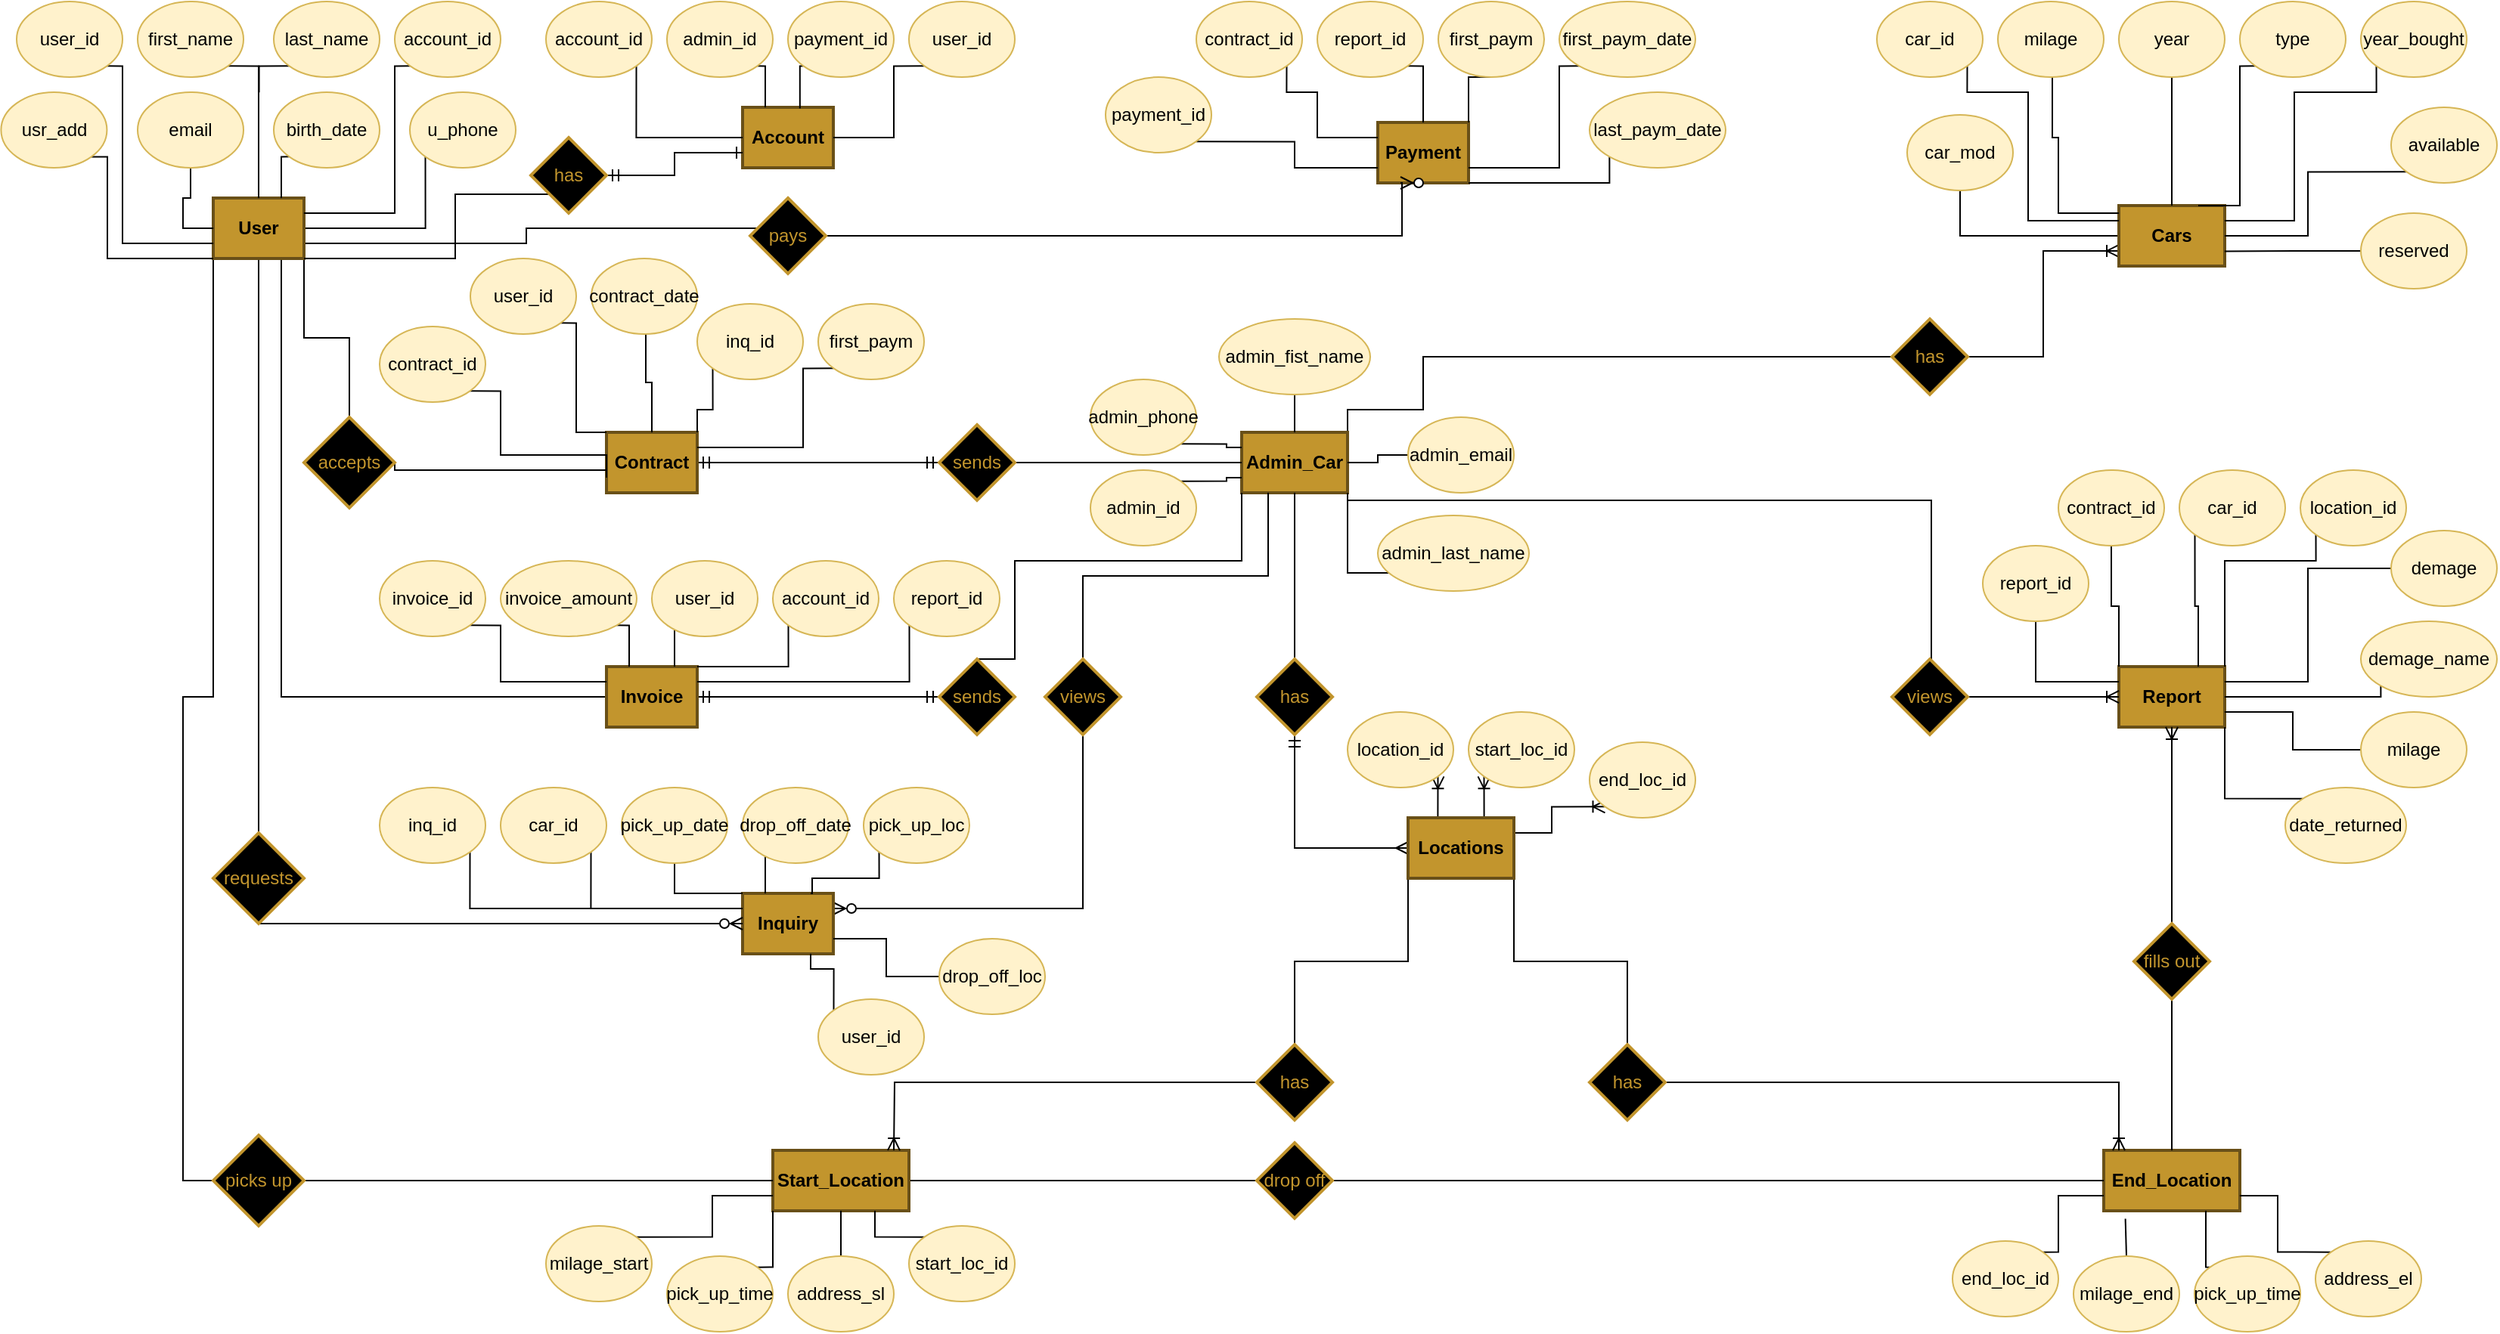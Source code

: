 <mxfile version="12.4.3" type="device" pages="1"><diagram id="90gRGVf5laX9q_JcVnEO" name="Page-1"><mxGraphModel dx="1220" dy="669" grid="1" gridSize="10" guides="1" tooltips="1" connect="1" arrows="1" fold="1" page="1" pageScale="1" pageWidth="1654" pageHeight="1169" math="0" shadow="0"><root><mxCell id="0"/><mxCell id="1" parent="0"/><mxCell id="yuRqDlKjfC09e7TIlZKi-42" style="edgeStyle=orthogonalEdgeStyle;rounded=0;orthogonalLoop=1;jettySize=auto;html=1;exitX=1;exitY=0.5;exitDx=0;exitDy=0;entryX=0;entryY=1;entryDx=0;entryDy=0;endArrow=none;endFill=0;" edge="1" parent="1" source="yuRqDlKjfC09e7TIlZKi-1" target="yuRqDlKjfC09e7TIlZKi-9"><mxGeometry relative="1" as="geometry"/></mxCell><mxCell id="yuRqDlKjfC09e7TIlZKi-77" style="edgeStyle=orthogonalEdgeStyle;rounded=0;orthogonalLoop=1;jettySize=auto;html=1;exitX=1;exitY=0.75;exitDx=0;exitDy=0;entryX=0;entryY=0;entryDx=0;entryDy=0;startArrow=none;startFill=0;endArrow=none;endFill=0;fontColor=#C2952D;" edge="1" parent="1" source="yuRqDlKjfC09e7TIlZKi-1" target="yuRqDlKjfC09e7TIlZKi-76"><mxGeometry relative="1" as="geometry"><Array as="points"><mxPoint x="347" y="170"/><mxPoint x="347" y="160"/><mxPoint x="507" y="160"/></Array></mxGeometry></mxCell><mxCell id="yuRqDlKjfC09e7TIlZKi-80" style="edgeStyle=orthogonalEdgeStyle;rounded=0;orthogonalLoop=1;jettySize=auto;html=1;exitX=1;exitY=1;exitDx=0;exitDy=0;entryX=0.5;entryY=0;entryDx=0;entryDy=0;startArrow=none;startFill=0;endArrow=none;endFill=0;fontColor=#C2952D;" edge="1" parent="1" source="yuRqDlKjfC09e7TIlZKi-1" target="yuRqDlKjfC09e7TIlZKi-79"><mxGeometry relative="1" as="geometry"/></mxCell><mxCell id="yuRqDlKjfC09e7TIlZKi-95" style="edgeStyle=orthogonalEdgeStyle;rounded=0;orthogonalLoop=1;jettySize=auto;html=1;exitX=0.75;exitY=1;exitDx=0;exitDy=0;entryX=0;entryY=0.5;entryDx=0;entryDy=0;startArrow=none;startFill=0;endArrow=none;endFill=0;fontColor=#C2952D;" edge="1" parent="1" source="yuRqDlKjfC09e7TIlZKi-1" target="yuRqDlKjfC09e7TIlZKi-83"><mxGeometry relative="1" as="geometry"/></mxCell><mxCell id="yuRqDlKjfC09e7TIlZKi-98" style="edgeStyle=orthogonalEdgeStyle;rounded=0;orthogonalLoop=1;jettySize=auto;html=1;exitX=0.5;exitY=1;exitDx=0;exitDy=0;startArrow=none;startFill=0;endArrow=none;endFill=0;fontColor=#C2952D;" edge="1" parent="1" source="yuRqDlKjfC09e7TIlZKi-1" target="yuRqDlKjfC09e7TIlZKi-96"><mxGeometry relative="1" as="geometry"><Array as="points"/></mxGeometry></mxCell><mxCell id="yuRqDlKjfC09e7TIlZKi-173" style="edgeStyle=orthogonalEdgeStyle;rounded=0;orthogonalLoop=1;jettySize=auto;html=1;exitX=0;exitY=1;exitDx=0;exitDy=0;entryX=0;entryY=0.5;entryDx=0;entryDy=0;startArrow=none;startFill=0;endArrow=none;endFill=0;fontColor=#C2952D;" edge="1" parent="1" source="yuRqDlKjfC09e7TIlZKi-1" target="yuRqDlKjfC09e7TIlZKi-172"><mxGeometry relative="1" as="geometry"/></mxCell><mxCell id="yuRqDlKjfC09e7TIlZKi-1" value="&lt;b&gt;&lt;font style=&quot;font-size: 12px&quot;&gt;User&lt;/font&gt;&lt;/b&gt;" style="rounded=0;whiteSpace=wrap;html=1;fillColor=#C2952D;strokeColor=#695018;strokeWidth=2;" vertex="1" parent="1"><mxGeometry x="140" y="140" width="60" height="40" as="geometry"/></mxCell><mxCell id="yuRqDlKjfC09e7TIlZKi-20" style="edgeStyle=orthogonalEdgeStyle;rounded=0;orthogonalLoop=1;jettySize=auto;html=1;exitX=1;exitY=1;exitDx=0;exitDy=0;entryX=0.5;entryY=0;entryDx=0;entryDy=0;endArrow=none;endFill=0;" edge="1" parent="1" source="yuRqDlKjfC09e7TIlZKi-7" target="yuRqDlKjfC09e7TIlZKi-1"><mxGeometry relative="1" as="geometry"><Array as="points"><mxPoint x="170" y="53"/></Array></mxGeometry></mxCell><mxCell id="yuRqDlKjfC09e7TIlZKi-7" value="first_name" style="ellipse;whiteSpace=wrap;html=1;strokeColor=#d6b656;fillColor=#fff2cc;" vertex="1" parent="1"><mxGeometry x="90" y="10" width="70" height="50" as="geometry"/></mxCell><mxCell id="yuRqDlKjfC09e7TIlZKi-21" style="edgeStyle=orthogonalEdgeStyle;rounded=0;orthogonalLoop=1;jettySize=auto;html=1;exitX=0;exitY=1;exitDx=0;exitDy=0;endArrow=none;endFill=0;" edge="1" parent="1" source="yuRqDlKjfC09e7TIlZKi-8"><mxGeometry relative="1" as="geometry"><mxPoint x="170.294" y="70.176" as="targetPoint"/></mxGeometry></mxCell><mxCell id="yuRqDlKjfC09e7TIlZKi-8" value="last_name&lt;span style=&quot;color: rgba(0 , 0 , 0 , 0) ; font-family: monospace ; font-size: 0px ; white-space: nowrap&quot;&gt;%3CmxGraphModel%3E%3Croot%3E%3CmxCell%20id%3D%220%22%2F%3E%3CmxCell%20id%3D%221%22%20parent%3D%220%22%2F%3E%3CmxCell%20id%3D%222%22%20value%3D%22first_name%22%20style%3D%22ellipse%3BwhiteSpace%3Dwrap%3Bhtml%3D1%3BstrokeColor%3D%23d6b656%3BfillColor%3D%23fff2cc%3B%22%20vertex%3D%221%22%20parent%3D%221%22%3E%3CmxGeometry%20x%3D%2240%22%20y%3D%22110%22%20width%3D%2270%22%20height%3D%2250%22%20as%3D%22geometry%22%2F%3E%3C%2FmxCell%3E%3C%2Froot%3E%3C%2FmxGraphModel%3E&lt;/span&gt;" style="ellipse;whiteSpace=wrap;html=1;strokeColor=#d6b656;fillColor=#fff2cc;" vertex="1" parent="1"><mxGeometry x="180" y="10" width="70" height="50" as="geometry"/></mxCell><mxCell id="yuRqDlKjfC09e7TIlZKi-9" value="u_phone" style="ellipse;whiteSpace=wrap;html=1;strokeColor=#d6b656;fillColor=#fff2cc;" vertex="1" parent="1"><mxGeometry x="270" y="70" width="70" height="50" as="geometry"/></mxCell><mxCell id="yuRqDlKjfC09e7TIlZKi-17" style="edgeStyle=orthogonalEdgeStyle;rounded=0;orthogonalLoop=1;jettySize=auto;html=1;exitX=1;exitY=1;exitDx=0;exitDy=0;endArrow=none;endFill=0;" edge="1" parent="1" source="yuRqDlKjfC09e7TIlZKi-10"><mxGeometry relative="1" as="geometry"><mxPoint x="140" y="170" as="targetPoint"/><Array as="points"><mxPoint x="80" y="53"/><mxPoint x="80" y="170"/><mxPoint x="140" y="170"/></Array></mxGeometry></mxCell><mxCell id="yuRqDlKjfC09e7TIlZKi-10" value="user_id" style="ellipse;whiteSpace=wrap;html=1;strokeColor=#d6b656;fillColor=#fff2cc;flipH=1;flipV=1;" vertex="1" parent="1"><mxGeometry x="10" y="10" width="70" height="50" as="geometry"/></mxCell><mxCell id="yuRqDlKjfC09e7TIlZKi-19" style="edgeStyle=orthogonalEdgeStyle;rounded=0;orthogonalLoop=1;jettySize=auto;html=1;exitX=0.5;exitY=1;exitDx=0;exitDy=0;entryX=0;entryY=0.5;entryDx=0;entryDy=0;endArrow=none;endFill=0;" edge="1" parent="1" source="yuRqDlKjfC09e7TIlZKi-11" target="yuRqDlKjfC09e7TIlZKi-1"><mxGeometry relative="1" as="geometry"/></mxCell><mxCell id="yuRqDlKjfC09e7TIlZKi-11" value="email&lt;span style=&quot;color: rgba(0 , 0 , 0 , 0) ; font-family: monospace ; font-size: 0px ; white-space: nowrap&quot;&gt;%3CmxGraphModel%3E%3Croot%3E%3CmxCell%20id%3D%220%22%2F%3E%3CmxCell%20id%3D%221%22%20parent%3D%220%22%2F%3E%3CmxCell%20id%3D%222%22%20value%3D%22last_name%26lt%3Bspan%20style%3D%26quot%3Bcolor%3A%20rgba(0%20%2C%200%20%2C%200%20%2C%200)%20%3B%20font-family%3A%20monospace%20%3B%20font-size%3A%200px%20%3B%20white-space%3A%20nowrap%26quot%3B%26gt%3B%253CmxGraphModel%253E%253Croot%253E%253CmxCell%2520id%253D%25220%2522%252F%253E%253CmxCell%2520id%253D%25221%2522%2520parent%253D%25220%2522%252F%253E%253CmxCell%2520id%253D%25222%2522%2520value%253D%2522first_name%2522%2520style%253D%2522ellipse%253BwhiteSpace%253Dwrap%253Bhtml%253D1%253BstrokeColor%253D%2523d6b656%253BfillColor%253D%2523fff2cc%253B%2522%2520vertex%253D%25221%2522%2520parent%253D%25221%2522%253E%253CmxGeometry%2520x%253D%252240%2522%2520y%253D%2522110%2522%2520width%253D%252270%2522%2520height%253D%252250%2522%2520as%253D%2522geometry%2522%252F%253E%253C%252FmxCell%253E%253C%252Froot%253E%253C%252FmxGraphModel%253E%26lt%3B%2Fspan%26gt%3B%22%20style%3D%22ellipse%3BwhiteSpace%3Dwrap%3Bhtml%3D1%3BstrokeColor%3D%23d6b656%3BfillColor%3D%23fff2cc%3B%22%20vertex%3D%221%22%20parent%3D%221%22%3E%3CmxGeometry%20x%3D%2250%22%20y%3D%22120%22%20width%3D%2270%22%20height%3D%2250%22%20as%3D%22geometry%22%2F%3E%3C%2FmxCell%3E%3C%2Froot%3E%3C%2FmxGraphModel%3E&lt;/span&gt;" style="ellipse;whiteSpace=wrap;html=1;strokeColor=#d6b656;fillColor=#fff2cc;" vertex="1" parent="1"><mxGeometry x="90" y="70" width="70" height="50" as="geometry"/></mxCell><mxCell id="yuRqDlKjfC09e7TIlZKi-22" style="edgeStyle=orthogonalEdgeStyle;rounded=0;orthogonalLoop=1;jettySize=auto;html=1;exitX=0;exitY=1;exitDx=0;exitDy=0;entryX=0.75;entryY=0;entryDx=0;entryDy=0;endArrow=none;endFill=0;" edge="1" parent="1" source="yuRqDlKjfC09e7TIlZKi-12" target="yuRqDlKjfC09e7TIlZKi-1"><mxGeometry relative="1" as="geometry"/></mxCell><mxCell id="yuRqDlKjfC09e7TIlZKi-12" value="birth_date" style="ellipse;whiteSpace=wrap;html=1;strokeColor=#d6b656;fillColor=#fff2cc;" vertex="1" parent="1"><mxGeometry x="180" y="70" width="70" height="50" as="geometry"/></mxCell><mxCell id="yuRqDlKjfC09e7TIlZKi-23" style="edgeStyle=orthogonalEdgeStyle;rounded=0;orthogonalLoop=1;jettySize=auto;html=1;exitX=0;exitY=1;exitDx=0;exitDy=0;entryX=1;entryY=0.25;entryDx=0;entryDy=0;endArrow=none;endFill=0;" edge="1" parent="1" source="yuRqDlKjfC09e7TIlZKi-13" target="yuRqDlKjfC09e7TIlZKi-1"><mxGeometry relative="1" as="geometry"><Array as="points"><mxPoint x="260" y="53"/><mxPoint x="260" y="150"/></Array></mxGeometry></mxCell><mxCell id="yuRqDlKjfC09e7TIlZKi-13" value="account_id" style="ellipse;whiteSpace=wrap;html=1;strokeColor=#d6b656;fillColor=#fff2cc;" vertex="1" parent="1"><mxGeometry x="260" y="10" width="70" height="50" as="geometry"/></mxCell><mxCell id="yuRqDlKjfC09e7TIlZKi-18" style="edgeStyle=orthogonalEdgeStyle;rounded=0;orthogonalLoop=1;jettySize=auto;html=1;exitX=1;exitY=1;exitDx=0;exitDy=0;entryX=0;entryY=1;entryDx=0;entryDy=0;endArrow=none;endFill=0;" edge="1" parent="1" source="yuRqDlKjfC09e7TIlZKi-14" target="yuRqDlKjfC09e7TIlZKi-1"><mxGeometry relative="1" as="geometry"><Array as="points"><mxPoint x="70" y="113"/><mxPoint x="70" y="180"/></Array></mxGeometry></mxCell><mxCell id="yuRqDlKjfC09e7TIlZKi-14" value="usr_add" style="ellipse;whiteSpace=wrap;html=1;strokeColor=#d6b656;fillColor=#fff2cc;" vertex="1" parent="1"><mxGeometry x="-0.29" y="70" width="70" height="50" as="geometry"/></mxCell><mxCell id="yuRqDlKjfC09e7TIlZKi-25" value="&lt;b&gt;&lt;font style=&quot;font-size: 12px&quot;&gt;Account&lt;/font&gt;&lt;/b&gt;" style="rounded=0;whiteSpace=wrap;html=1;fillColor=#C2952D;strokeColor=#695018;strokeWidth=2;" vertex="1" parent="1"><mxGeometry x="490" y="80" width="60" height="40" as="geometry"/></mxCell><mxCell id="yuRqDlKjfC09e7TIlZKi-32" style="edgeStyle=orthogonalEdgeStyle;rounded=0;orthogonalLoop=1;jettySize=auto;html=1;exitX=1;exitY=1;exitDx=0;exitDy=0;entryX=0;entryY=0.5;entryDx=0;entryDy=0;endArrow=none;endFill=0;" edge="1" parent="1" source="yuRqDlKjfC09e7TIlZKi-26" target="yuRqDlKjfC09e7TIlZKi-25"><mxGeometry relative="1" as="geometry"><Array as="points"><mxPoint x="420" y="100"/></Array></mxGeometry></mxCell><mxCell id="yuRqDlKjfC09e7TIlZKi-26" value="account_id" style="ellipse;whiteSpace=wrap;html=1;strokeColor=#d6b656;fillColor=#fff2cc;" vertex="1" parent="1"><mxGeometry x="360" y="10" width="70" height="50" as="geometry"/></mxCell><mxCell id="yuRqDlKjfC09e7TIlZKi-33" style="edgeStyle=orthogonalEdgeStyle;rounded=0;orthogonalLoop=1;jettySize=auto;html=1;exitX=1;exitY=1;exitDx=0;exitDy=0;entryX=0.25;entryY=0;entryDx=0;entryDy=0;endArrow=none;endFill=0;" edge="1" parent="1" source="yuRqDlKjfC09e7TIlZKi-29" target="yuRqDlKjfC09e7TIlZKi-25"><mxGeometry relative="1" as="geometry"/></mxCell><mxCell id="yuRqDlKjfC09e7TIlZKi-29" value="admin_id" style="ellipse;whiteSpace=wrap;html=1;strokeColor=#d6b656;fillColor=#fff2cc;" vertex="1" parent="1"><mxGeometry x="440" y="10" width="70" height="50" as="geometry"/></mxCell><mxCell id="yuRqDlKjfC09e7TIlZKi-35" style="edgeStyle=orthogonalEdgeStyle;rounded=0;orthogonalLoop=1;jettySize=auto;html=1;exitX=0;exitY=1;exitDx=0;exitDy=0;entryX=0.632;entryY=0.019;entryDx=0;entryDy=0;entryPerimeter=0;endArrow=none;endFill=0;" edge="1" parent="1" source="yuRqDlKjfC09e7TIlZKi-30" target="yuRqDlKjfC09e7TIlZKi-25"><mxGeometry relative="1" as="geometry"/></mxCell><mxCell id="yuRqDlKjfC09e7TIlZKi-30" value="payment_id" style="ellipse;whiteSpace=wrap;html=1;strokeColor=#d6b656;fillColor=#fff2cc;" vertex="1" parent="1"><mxGeometry x="520" y="10" width="70" height="50" as="geometry"/></mxCell><mxCell id="yuRqDlKjfC09e7TIlZKi-37" style="edgeStyle=orthogonalEdgeStyle;rounded=0;orthogonalLoop=1;jettySize=auto;html=1;exitX=0;exitY=1;exitDx=0;exitDy=0;entryX=1;entryY=0.5;entryDx=0;entryDy=0;endArrow=none;endFill=0;" edge="1" parent="1" source="yuRqDlKjfC09e7TIlZKi-31" target="yuRqDlKjfC09e7TIlZKi-25"><mxGeometry relative="1" as="geometry"><Array as="points"><mxPoint x="590" y="53"/><mxPoint x="590" y="100"/></Array></mxGeometry></mxCell><mxCell id="yuRqDlKjfC09e7TIlZKi-31" value="user_id" style="ellipse;whiteSpace=wrap;html=1;strokeColor=#d6b656;fillColor=#fff2cc;" vertex="1" parent="1"><mxGeometry x="600" y="10" width="70" height="50" as="geometry"/></mxCell><mxCell id="yuRqDlKjfC09e7TIlZKi-43" style="edgeStyle=orthogonalEdgeStyle;rounded=0;orthogonalLoop=1;jettySize=auto;html=1;exitX=0;exitY=1;exitDx=0;exitDy=0;entryX=1;entryY=1;entryDx=0;entryDy=0;endArrow=none;endFill=0;" edge="1" parent="1" source="yuRqDlKjfC09e7TIlZKi-38" target="yuRqDlKjfC09e7TIlZKi-1"><mxGeometry relative="1" as="geometry"><Array as="points"><mxPoint x="300" y="137"/><mxPoint x="300" y="180"/></Array></mxGeometry></mxCell><mxCell id="yuRqDlKjfC09e7TIlZKi-44" style="edgeStyle=orthogonalEdgeStyle;rounded=0;orthogonalLoop=1;jettySize=auto;html=1;exitX=1;exitY=0.5;exitDx=0;exitDy=0;entryX=0;entryY=0.75;entryDx=0;entryDy=0;endArrow=ERone;endFill=0;fontColor=#C2952D;startArrow=ERmandOne;startFill=0;" edge="1" parent="1" source="yuRqDlKjfC09e7TIlZKi-38" target="yuRqDlKjfC09e7TIlZKi-25"><mxGeometry relative="1" as="geometry"/></mxCell><mxCell id="yuRqDlKjfC09e7TIlZKi-38" value="has" style="rhombus;whiteSpace=wrap;html=1;strokeColor=#C2952D;fillColor=#000000;gradientColor=none;strokeWidth=2;fontColor=#C2952D;" vertex="1" parent="1"><mxGeometry x="350" y="100" width="50" height="50" as="geometry"/></mxCell><mxCell id="yuRqDlKjfC09e7TIlZKi-47" value="&lt;b&gt;&lt;font style=&quot;font-size: 12px&quot;&gt;Payment&lt;/font&gt;&lt;/b&gt;" style="rounded=0;whiteSpace=wrap;html=1;fillColor=#C2952D;strokeColor=#695018;strokeWidth=2;" vertex="1" parent="1"><mxGeometry x="910" y="90" width="60" height="40" as="geometry"/></mxCell><mxCell id="yuRqDlKjfC09e7TIlZKi-61" style="edgeStyle=orthogonalEdgeStyle;rounded=0;orthogonalLoop=1;jettySize=auto;html=1;exitX=1;exitY=1;exitDx=0;exitDy=0;entryX=0;entryY=0.25;entryDx=0;entryDy=0;startArrow=none;startFill=0;endArrow=none;endFill=0;fontColor=#C2952D;" edge="1" parent="1" source="yuRqDlKjfC09e7TIlZKi-48" target="yuRqDlKjfC09e7TIlZKi-47"><mxGeometry relative="1" as="geometry"><Array as="points"><mxPoint x="850" y="70"/><mxPoint x="870" y="70"/><mxPoint x="870" y="100"/></Array></mxGeometry></mxCell><mxCell id="yuRqDlKjfC09e7TIlZKi-48" value="contract_id" style="ellipse;whiteSpace=wrap;html=1;strokeColor=#d6b656;fillColor=#fff2cc;" vertex="1" parent="1"><mxGeometry x="790" y="10" width="70" height="50" as="geometry"/></mxCell><mxCell id="yuRqDlKjfC09e7TIlZKi-62" style="edgeStyle=orthogonalEdgeStyle;rounded=0;orthogonalLoop=1;jettySize=auto;html=1;exitX=1;exitY=1;exitDx=0;exitDy=0;entryX=0;entryY=0.75;entryDx=0;entryDy=0;startArrow=none;startFill=0;endArrow=none;endFill=0;fontColor=#C2952D;" edge="1" parent="1" source="yuRqDlKjfC09e7TIlZKi-49" target="yuRqDlKjfC09e7TIlZKi-47"><mxGeometry relative="1" as="geometry"/></mxCell><mxCell id="yuRqDlKjfC09e7TIlZKi-49" value="payment_id" style="ellipse;whiteSpace=wrap;html=1;strokeColor=#d6b656;fillColor=#fff2cc;" vertex="1" parent="1"><mxGeometry x="730" y="60" width="70" height="50" as="geometry"/></mxCell><mxCell id="yuRqDlKjfC09e7TIlZKi-60" style="edgeStyle=orthogonalEdgeStyle;rounded=0;orthogonalLoop=1;jettySize=auto;html=1;exitX=1;exitY=1;exitDx=0;exitDy=0;entryX=0.5;entryY=0;entryDx=0;entryDy=0;startArrow=none;startFill=0;endArrow=none;endFill=0;fontColor=#C2952D;" edge="1" parent="1" source="yuRqDlKjfC09e7TIlZKi-50" target="yuRqDlKjfC09e7TIlZKi-47"><mxGeometry relative="1" as="geometry"/></mxCell><mxCell id="yuRqDlKjfC09e7TIlZKi-50" value="report_id" style="ellipse;whiteSpace=wrap;html=1;strokeColor=#d6b656;fillColor=#fff2cc;" vertex="1" parent="1"><mxGeometry x="870" y="10" width="70" height="50" as="geometry"/></mxCell><mxCell id="yuRqDlKjfC09e7TIlZKi-59" style="edgeStyle=orthogonalEdgeStyle;rounded=0;orthogonalLoop=1;jettySize=auto;html=1;exitX=0.5;exitY=1;exitDx=0;exitDy=0;entryX=1;entryY=0;entryDx=0;entryDy=0;startArrow=none;startFill=0;endArrow=none;endFill=0;fontColor=#C2952D;" edge="1" parent="1" source="yuRqDlKjfC09e7TIlZKi-53" target="yuRqDlKjfC09e7TIlZKi-47"><mxGeometry relative="1" as="geometry"/></mxCell><mxCell id="yuRqDlKjfC09e7TIlZKi-53" value="first_paym" style="ellipse;whiteSpace=wrap;html=1;strokeColor=#d6b656;fillColor=#fff2cc;" vertex="1" parent="1"><mxGeometry x="950" y="10" width="70" height="50" as="geometry"/></mxCell><mxCell id="yuRqDlKjfC09e7TIlZKi-58" style="edgeStyle=orthogonalEdgeStyle;rounded=0;orthogonalLoop=1;jettySize=auto;html=1;exitX=0;exitY=1;exitDx=0;exitDy=0;entryX=1;entryY=0.75;entryDx=0;entryDy=0;startArrow=none;startFill=0;endArrow=none;endFill=0;fontColor=#C2952D;" edge="1" parent="1" source="yuRqDlKjfC09e7TIlZKi-54" target="yuRqDlKjfC09e7TIlZKi-47"><mxGeometry relative="1" as="geometry"><Array as="points"><mxPoint x="1030" y="53"/><mxPoint x="1030" y="120"/></Array></mxGeometry></mxCell><mxCell id="yuRqDlKjfC09e7TIlZKi-54" value="first_paym_date" style="ellipse;whiteSpace=wrap;html=1;strokeColor=#d6b656;fillColor=#fff2cc;" vertex="1" parent="1"><mxGeometry x="1030" y="10" width="90" height="50" as="geometry"/></mxCell><mxCell id="yuRqDlKjfC09e7TIlZKi-57" style="edgeStyle=orthogonalEdgeStyle;rounded=0;orthogonalLoop=1;jettySize=auto;html=1;exitX=0;exitY=1;exitDx=0;exitDy=0;entryX=1;entryY=1;entryDx=0;entryDy=0;startArrow=none;startFill=0;endArrow=none;endFill=0;fontColor=#C2952D;" edge="1" parent="1" source="yuRqDlKjfC09e7TIlZKi-55" target="yuRqDlKjfC09e7TIlZKi-47"><mxGeometry relative="1" as="geometry"><Array as="points"><mxPoint x="1063" y="130"/></Array></mxGeometry></mxCell><mxCell id="yuRqDlKjfC09e7TIlZKi-55" value="last_paym_date" style="ellipse;whiteSpace=wrap;html=1;strokeColor=#d6b656;fillColor=#fff2cc;" vertex="1" parent="1"><mxGeometry x="1050" y="70" width="90" height="50" as="geometry"/></mxCell><mxCell id="yuRqDlKjfC09e7TIlZKi-153" style="edgeStyle=orthogonalEdgeStyle;rounded=0;orthogonalLoop=1;jettySize=auto;html=1;exitX=1;exitY=0.5;exitDx=0;exitDy=0;entryX=0;entryY=0.5;entryDx=0;entryDy=0;startArrow=ERmandOne;startFill=0;endArrow=ERmandOne;endFill=0;fontColor=#C2952D;" edge="1" parent="1" source="yuRqDlKjfC09e7TIlZKi-63" target="yuRqDlKjfC09e7TIlZKi-152"><mxGeometry relative="1" as="geometry"/></mxCell><mxCell id="yuRqDlKjfC09e7TIlZKi-63" value="&lt;b&gt;&lt;font style=&quot;font-size: 12px&quot;&gt;Contract&lt;/font&gt;&lt;/b&gt;" style="rounded=0;whiteSpace=wrap;html=1;fillColor=#C2952D;strokeColor=#695018;strokeWidth=2;" vertex="1" parent="1"><mxGeometry x="400" y="295" width="60" height="40" as="geometry"/></mxCell><mxCell id="yuRqDlKjfC09e7TIlZKi-73" style="edgeStyle=orthogonalEdgeStyle;rounded=0;orthogonalLoop=1;jettySize=auto;html=1;exitX=1;exitY=1;exitDx=0;exitDy=0;entryX=0;entryY=0.75;entryDx=0;entryDy=0;startArrow=none;startFill=0;endArrow=none;endFill=0;fontColor=#C2952D;" edge="1" parent="1" source="yuRqDlKjfC09e7TIlZKi-64" target="yuRqDlKjfC09e7TIlZKi-63"><mxGeometry relative="1" as="geometry"><Array as="points"><mxPoint x="310" y="267"/><mxPoint x="330" y="267"/><mxPoint x="330" y="310"/><mxPoint x="400" y="310"/></Array></mxGeometry></mxCell><mxCell id="yuRqDlKjfC09e7TIlZKi-64" value="contract_id" style="ellipse;whiteSpace=wrap;html=1;strokeColor=#d6b656;fillColor=#fff2cc;" vertex="1" parent="1"><mxGeometry x="250" y="225" width="70" height="50" as="geometry"/></mxCell><mxCell id="yuRqDlKjfC09e7TIlZKi-72" style="edgeStyle=orthogonalEdgeStyle;rounded=0;orthogonalLoop=1;jettySize=auto;html=1;exitX=1;exitY=1;exitDx=0;exitDy=0;entryX=0;entryY=0;entryDx=0;entryDy=0;startArrow=none;startFill=0;endArrow=none;endFill=0;fontColor=#C2952D;" edge="1" parent="1" source="yuRqDlKjfC09e7TIlZKi-65" target="yuRqDlKjfC09e7TIlZKi-63"><mxGeometry relative="1" as="geometry"><Array as="points"><mxPoint x="380" y="222"/><mxPoint x="380" y="295"/></Array></mxGeometry></mxCell><mxCell id="yuRqDlKjfC09e7TIlZKi-65" value="user_id" style="ellipse;whiteSpace=wrap;html=1;strokeColor=#d6b656;fillColor=#fff2cc;" vertex="1" parent="1"><mxGeometry x="310" y="180" width="70" height="50" as="geometry"/></mxCell><mxCell id="yuRqDlKjfC09e7TIlZKi-71" style="edgeStyle=orthogonalEdgeStyle;rounded=0;orthogonalLoop=1;jettySize=auto;html=1;exitX=0.5;exitY=1;exitDx=0;exitDy=0;startArrow=none;startFill=0;endArrow=none;endFill=0;fontColor=#C2952D;entryX=0.5;entryY=0;entryDx=0;entryDy=0;" edge="1" parent="1" source="yuRqDlKjfC09e7TIlZKi-66" target="yuRqDlKjfC09e7TIlZKi-63"><mxGeometry relative="1" as="geometry"><mxPoint x="426" y="280" as="targetPoint"/><Array as="points"><mxPoint x="426" y="262"/><mxPoint x="430" y="262"/></Array></mxGeometry></mxCell><mxCell id="yuRqDlKjfC09e7TIlZKi-66" value="contract_date" style="ellipse;whiteSpace=wrap;html=1;strokeColor=#d6b656;fillColor=#fff2cc;" vertex="1" parent="1"><mxGeometry x="390" y="180" width="70" height="50" as="geometry"/></mxCell><mxCell id="yuRqDlKjfC09e7TIlZKi-117" style="edgeStyle=orthogonalEdgeStyle;rounded=0;orthogonalLoop=1;jettySize=auto;html=1;exitX=0;exitY=1;exitDx=0;exitDy=0;entryX=1;entryY=0;entryDx=0;entryDy=0;startArrow=none;startFill=0;endArrow=none;endFill=0;fontColor=#C2952D;" edge="1" parent="1" source="yuRqDlKjfC09e7TIlZKi-67" target="yuRqDlKjfC09e7TIlZKi-63"><mxGeometry relative="1" as="geometry"/></mxCell><mxCell id="yuRqDlKjfC09e7TIlZKi-67" value="inq_id" style="ellipse;whiteSpace=wrap;html=1;strokeColor=#d6b656;fillColor=#fff2cc;" vertex="1" parent="1"><mxGeometry x="460" y="210" width="70" height="50" as="geometry"/></mxCell><mxCell id="yuRqDlKjfC09e7TIlZKi-118" style="edgeStyle=orthogonalEdgeStyle;rounded=0;orthogonalLoop=1;jettySize=auto;html=1;exitX=0;exitY=1;exitDx=0;exitDy=0;entryX=1;entryY=0.25;entryDx=0;entryDy=0;startArrow=none;startFill=0;endArrow=none;endFill=0;fontColor=#C2952D;" edge="1" parent="1" source="yuRqDlKjfC09e7TIlZKi-68" target="yuRqDlKjfC09e7TIlZKi-63"><mxGeometry relative="1" as="geometry"><Array as="points"><mxPoint x="530" y="252"/><mxPoint x="530" y="305"/></Array></mxGeometry></mxCell><mxCell id="yuRqDlKjfC09e7TIlZKi-68" value="first_paym" style="ellipse;whiteSpace=wrap;html=1;strokeColor=#d6b656;fillColor=#fff2cc;" vertex="1" parent="1"><mxGeometry x="540" y="210" width="70" height="50" as="geometry"/></mxCell><mxCell id="yuRqDlKjfC09e7TIlZKi-78" style="edgeStyle=orthogonalEdgeStyle;rounded=0;orthogonalLoop=1;jettySize=auto;html=1;exitX=1;exitY=0;exitDx=0;exitDy=0;entryX=0.25;entryY=1;entryDx=0;entryDy=0;startArrow=none;startFill=0;endArrow=ERzeroToMany;endFill=1;fontColor=#C2952D;" edge="1" parent="1" source="yuRqDlKjfC09e7TIlZKi-76" target="yuRqDlKjfC09e7TIlZKi-47"><mxGeometry relative="1" as="geometry"><Array as="points"><mxPoint x="533" y="165"/><mxPoint x="926" y="165"/></Array></mxGeometry></mxCell><mxCell id="yuRqDlKjfC09e7TIlZKi-76" value="pays" style="rhombus;whiteSpace=wrap;html=1;strokeColor=#C2952D;fillColor=#000000;gradientColor=none;strokeWidth=2;fontColor=#C2952D;" vertex="1" parent="1"><mxGeometry x="495" y="140" width="50" height="50" as="geometry"/></mxCell><mxCell id="yuRqDlKjfC09e7TIlZKi-81" style="edgeStyle=orthogonalEdgeStyle;rounded=0;orthogonalLoop=1;jettySize=auto;html=1;exitX=1;exitY=0.5;exitDx=0;exitDy=0;entryX=0;entryY=0.5;entryDx=0;entryDy=0;startArrow=none;startFill=0;endArrow=none;endFill=0;fontColor=#C2952D;" edge="1" parent="1" source="yuRqDlKjfC09e7TIlZKi-79" target="yuRqDlKjfC09e7TIlZKi-63"><mxGeometry relative="1" as="geometry"><Array as="points"><mxPoint x="260" y="320"/><mxPoint x="400" y="320"/></Array></mxGeometry></mxCell><mxCell id="yuRqDlKjfC09e7TIlZKi-79" value="accepts" style="rhombus;whiteSpace=wrap;html=1;strokeColor=#C2952D;fillColor=#000000;gradientColor=none;strokeWidth=2;fontColor=#C2952D;" vertex="1" parent="1"><mxGeometry x="200" y="285" width="60" height="60" as="geometry"/></mxCell><mxCell id="yuRqDlKjfC09e7TIlZKi-145" style="edgeStyle=orthogonalEdgeStyle;rounded=0;orthogonalLoop=1;jettySize=auto;html=1;exitX=1;exitY=0.25;exitDx=0;exitDy=0;entryX=0.5;entryY=1;entryDx=0;entryDy=0;startArrow=ERzeroToMany;startFill=1;endArrow=none;endFill=0;fontColor=#C2952D;" edge="1" parent="1" source="yuRqDlKjfC09e7TIlZKi-82" target="yuRqDlKjfC09e7TIlZKi-141"><mxGeometry relative="1" as="geometry"/></mxCell><mxCell id="yuRqDlKjfC09e7TIlZKi-82" value="&lt;b&gt;&lt;font style=&quot;font-size: 12px&quot;&gt;Inquiry&lt;/font&gt;&lt;/b&gt;" style="rounded=0;whiteSpace=wrap;html=1;fillColor=#C2952D;strokeColor=#695018;strokeWidth=2;" vertex="1" parent="1"><mxGeometry x="490" y="600" width="60" height="40" as="geometry"/></mxCell><mxCell id="yuRqDlKjfC09e7TIlZKi-139" style="edgeStyle=orthogonalEdgeStyle;rounded=0;orthogonalLoop=1;jettySize=auto;html=1;exitX=1;exitY=0.5;exitDx=0;exitDy=0;entryX=0;entryY=0.5;entryDx=0;entryDy=0;startArrow=ERmandOne;startFill=0;endArrow=ERmandOne;endFill=0;fontColor=#C2952D;" edge="1" parent="1" source="yuRqDlKjfC09e7TIlZKi-83" target="yuRqDlKjfC09e7TIlZKi-138"><mxGeometry relative="1" as="geometry"/></mxCell><mxCell id="yuRqDlKjfC09e7TIlZKi-83" value="&lt;b&gt;&lt;font style=&quot;font-size: 12px&quot;&gt;Invoice&lt;/font&gt;&lt;/b&gt;" style="rounded=0;whiteSpace=wrap;html=1;fillColor=#C2952D;strokeColor=#695018;strokeWidth=2;" vertex="1" parent="1"><mxGeometry x="400" y="450" width="60" height="40" as="geometry"/></mxCell><mxCell id="yuRqDlKjfC09e7TIlZKi-94" style="edgeStyle=orthogonalEdgeStyle;rounded=0;orthogonalLoop=1;jettySize=auto;html=1;exitX=1;exitY=1;exitDx=0;exitDy=0;entryX=0;entryY=0.25;entryDx=0;entryDy=0;startArrow=none;startFill=0;endArrow=none;endFill=0;fontColor=#C2952D;" edge="1" parent="1" source="yuRqDlKjfC09e7TIlZKi-84" target="yuRqDlKjfC09e7TIlZKi-83"><mxGeometry relative="1" as="geometry"><Array as="points"><mxPoint x="330" y="422"/><mxPoint x="330" y="460"/></Array></mxGeometry></mxCell><mxCell id="yuRqDlKjfC09e7TIlZKi-84" value="invoice_id" style="ellipse;whiteSpace=wrap;html=1;strokeColor=#d6b656;fillColor=#fff2cc;" vertex="1" parent="1"><mxGeometry x="250" y="380" width="70" height="50" as="geometry"/></mxCell><mxCell id="yuRqDlKjfC09e7TIlZKi-93" style="edgeStyle=orthogonalEdgeStyle;rounded=0;orthogonalLoop=1;jettySize=auto;html=1;exitX=1;exitY=1;exitDx=0;exitDy=0;entryX=0.25;entryY=0;entryDx=0;entryDy=0;startArrow=none;startFill=0;endArrow=none;endFill=0;fontColor=#C2952D;" edge="1" parent="1" source="yuRqDlKjfC09e7TIlZKi-85" target="yuRqDlKjfC09e7TIlZKi-83"><mxGeometry relative="1" as="geometry"/></mxCell><mxCell id="yuRqDlKjfC09e7TIlZKi-85" value="invoice_amount" style="ellipse;whiteSpace=wrap;html=1;strokeColor=#d6b656;fillColor=#fff2cc;" vertex="1" parent="1"><mxGeometry x="330" y="380" width="90" height="50" as="geometry"/></mxCell><mxCell id="yuRqDlKjfC09e7TIlZKi-92" style="edgeStyle=orthogonalEdgeStyle;rounded=0;orthogonalLoop=1;jettySize=auto;html=1;exitX=0;exitY=1;exitDx=0;exitDy=0;entryX=0.75;entryY=0;entryDx=0;entryDy=0;startArrow=none;startFill=0;endArrow=none;endFill=0;fontColor=#C2952D;" edge="1" parent="1" source="yuRqDlKjfC09e7TIlZKi-87" target="yuRqDlKjfC09e7TIlZKi-83"><mxGeometry relative="1" as="geometry"/></mxCell><mxCell id="yuRqDlKjfC09e7TIlZKi-87" value="user_id" style="ellipse;whiteSpace=wrap;html=1;strokeColor=#d6b656;fillColor=#fff2cc;" vertex="1" parent="1"><mxGeometry x="430" y="380" width="70" height="50" as="geometry"/></mxCell><mxCell id="yuRqDlKjfC09e7TIlZKi-91" style="edgeStyle=orthogonalEdgeStyle;rounded=0;orthogonalLoop=1;jettySize=auto;html=1;exitX=0;exitY=1;exitDx=0;exitDy=0;startArrow=none;startFill=0;endArrow=none;endFill=0;fontColor=#C2952D;entryX=1;entryY=0;entryDx=0;entryDy=0;" edge="1" parent="1" source="yuRqDlKjfC09e7TIlZKi-88" target="yuRqDlKjfC09e7TIlZKi-83"><mxGeometry relative="1" as="geometry"><mxPoint x="460" y="470" as="targetPoint"/><Array as="points"><mxPoint x="520" y="450"/></Array></mxGeometry></mxCell><mxCell id="yuRqDlKjfC09e7TIlZKi-88" value="account_id" style="ellipse;whiteSpace=wrap;html=1;strokeColor=#d6b656;fillColor=#fff2cc;" vertex="1" parent="1"><mxGeometry x="510" y="380" width="70" height="50" as="geometry"/></mxCell><mxCell id="yuRqDlKjfC09e7TIlZKi-90" style="edgeStyle=orthogonalEdgeStyle;rounded=0;orthogonalLoop=1;jettySize=auto;html=1;exitX=0;exitY=1;exitDx=0;exitDy=0;startArrow=none;startFill=0;endArrow=none;endFill=0;fontColor=#C2952D;" edge="1" parent="1" source="yuRqDlKjfC09e7TIlZKi-89"><mxGeometry relative="1" as="geometry"><mxPoint x="460" y="460" as="targetPoint"/><Array as="points"><mxPoint x="600" y="460"/><mxPoint x="460" y="460"/></Array></mxGeometry></mxCell><mxCell id="yuRqDlKjfC09e7TIlZKi-89" value="report_id" style="ellipse;whiteSpace=wrap;html=1;strokeColor=#d6b656;fillColor=#fff2cc;" vertex="1" parent="1"><mxGeometry x="590" y="380" width="70" height="50" as="geometry"/></mxCell><mxCell id="yuRqDlKjfC09e7TIlZKi-99" style="edgeStyle=orthogonalEdgeStyle;rounded=0;orthogonalLoop=1;jettySize=auto;html=1;exitX=0.5;exitY=1;exitDx=0;exitDy=0;entryX=0;entryY=0.5;entryDx=0;entryDy=0;startArrow=none;startFill=0;endArrow=ERzeroToMany;endFill=1;fontColor=#C2952D;" edge="1" parent="1" source="yuRqDlKjfC09e7TIlZKi-96" target="yuRqDlKjfC09e7TIlZKi-82"><mxGeometry relative="1" as="geometry"><Array as="points"><mxPoint x="230" y="620"/><mxPoint x="230" y="620"/></Array></mxGeometry></mxCell><mxCell id="yuRqDlKjfC09e7TIlZKi-96" value="requests" style="rhombus;whiteSpace=wrap;html=1;strokeColor=#C2952D;fillColor=#000000;gradientColor=none;strokeWidth=2;fontColor=#C2952D;" vertex="1" parent="1"><mxGeometry x="140" y="560" width="60" height="60" as="geometry"/></mxCell><mxCell id="yuRqDlKjfC09e7TIlZKi-108" style="edgeStyle=orthogonalEdgeStyle;rounded=0;orthogonalLoop=1;jettySize=auto;html=1;exitX=1;exitY=1;exitDx=0;exitDy=0;entryX=0;entryY=0.25;entryDx=0;entryDy=0;startArrow=none;startFill=0;endArrow=none;endFill=0;fontColor=#C2952D;" edge="1" parent="1" source="yuRqDlKjfC09e7TIlZKi-100" target="yuRqDlKjfC09e7TIlZKi-82"><mxGeometry relative="1" as="geometry"><Array as="points"><mxPoint x="310" y="610"/></Array></mxGeometry></mxCell><mxCell id="yuRqDlKjfC09e7TIlZKi-100" value="inq_id" style="ellipse;whiteSpace=wrap;html=1;strokeColor=#d6b656;fillColor=#fff2cc;" vertex="1" parent="1"><mxGeometry x="250" y="530" width="70" height="50" as="geometry"/></mxCell><mxCell id="yuRqDlKjfC09e7TIlZKi-143" style="edgeStyle=orthogonalEdgeStyle;rounded=0;orthogonalLoop=1;jettySize=auto;html=1;exitX=0;exitY=0;exitDx=0;exitDy=0;entryX=0.75;entryY=1;entryDx=0;entryDy=0;startArrow=none;startFill=0;endArrow=none;endFill=0;fontColor=#C2952D;" edge="1" parent="1" source="yuRqDlKjfC09e7TIlZKi-101" target="yuRqDlKjfC09e7TIlZKi-82"><mxGeometry relative="1" as="geometry"/></mxCell><mxCell id="yuRqDlKjfC09e7TIlZKi-101" value="user_id" style="ellipse;whiteSpace=wrap;html=1;strokeColor=#d6b656;fillColor=#fff2cc;" vertex="1" parent="1"><mxGeometry x="540" y="670" width="70" height="50" as="geometry"/></mxCell><mxCell id="yuRqDlKjfC09e7TIlZKi-109" style="edgeStyle=orthogonalEdgeStyle;rounded=0;orthogonalLoop=1;jettySize=auto;html=1;exitX=1;exitY=1;exitDx=0;exitDy=0;startArrow=none;startFill=0;endArrow=none;endFill=0;fontColor=#C2952D;" edge="1" parent="1" source="yuRqDlKjfC09e7TIlZKi-102"><mxGeometry relative="1" as="geometry"><mxPoint x="490" y="610" as="targetPoint"/><Array as="points"><mxPoint x="390" y="610"/></Array></mxGeometry></mxCell><mxCell id="yuRqDlKjfC09e7TIlZKi-102" value="car_id" style="ellipse;whiteSpace=wrap;html=1;strokeColor=#d6b656;fillColor=#fff2cc;" vertex="1" parent="1"><mxGeometry x="330" y="530" width="70" height="50" as="geometry"/></mxCell><mxCell id="yuRqDlKjfC09e7TIlZKi-110" style="edgeStyle=orthogonalEdgeStyle;rounded=0;orthogonalLoop=1;jettySize=auto;html=1;exitX=0.5;exitY=1;exitDx=0;exitDy=0;entryX=0;entryY=0;entryDx=0;entryDy=0;startArrow=none;startFill=0;endArrow=none;endFill=0;fontColor=#C2952D;" edge="1" parent="1" source="yuRqDlKjfC09e7TIlZKi-103" target="yuRqDlKjfC09e7TIlZKi-82"><mxGeometry relative="1" as="geometry"/></mxCell><mxCell id="yuRqDlKjfC09e7TIlZKi-103" value="pick_up_date" style="ellipse;whiteSpace=wrap;html=1;strokeColor=#d6b656;fillColor=#fff2cc;" vertex="1" parent="1"><mxGeometry x="410" y="530" width="70" height="50" as="geometry"/></mxCell><mxCell id="yuRqDlKjfC09e7TIlZKi-111" style="edgeStyle=orthogonalEdgeStyle;rounded=0;orthogonalLoop=1;jettySize=auto;html=1;exitX=0;exitY=1;exitDx=0;exitDy=0;entryX=0.25;entryY=0;entryDx=0;entryDy=0;startArrow=none;startFill=0;endArrow=none;endFill=0;fontColor=#C2952D;" edge="1" parent="1" source="yuRqDlKjfC09e7TIlZKi-104" target="yuRqDlKjfC09e7TIlZKi-82"><mxGeometry relative="1" as="geometry"/></mxCell><mxCell id="yuRqDlKjfC09e7TIlZKi-104" value="drop_off_date" style="ellipse;whiteSpace=wrap;html=1;strokeColor=#d6b656;fillColor=#fff2cc;" vertex="1" parent="1"><mxGeometry x="490" y="530" width="70" height="50" as="geometry"/></mxCell><mxCell id="yuRqDlKjfC09e7TIlZKi-112" style="edgeStyle=orthogonalEdgeStyle;rounded=0;orthogonalLoop=1;jettySize=auto;html=1;exitX=0;exitY=1;exitDx=0;exitDy=0;entryX=0.75;entryY=0;entryDx=0;entryDy=0;startArrow=none;startFill=0;endArrow=none;endFill=0;fontColor=#C2952D;" edge="1" parent="1" source="yuRqDlKjfC09e7TIlZKi-106" target="yuRqDlKjfC09e7TIlZKi-82"><mxGeometry relative="1" as="geometry"><Array as="points"><mxPoint x="580" y="590"/><mxPoint x="536" y="590"/></Array></mxGeometry></mxCell><mxCell id="yuRqDlKjfC09e7TIlZKi-106" value="pick_up_loc" style="ellipse;whiteSpace=wrap;html=1;strokeColor=#d6b656;fillColor=#fff2cc;" vertex="1" parent="1"><mxGeometry x="570" y="530" width="70" height="50" as="geometry"/></mxCell><mxCell id="yuRqDlKjfC09e7TIlZKi-144" style="edgeStyle=orthogonalEdgeStyle;rounded=0;orthogonalLoop=1;jettySize=auto;html=1;exitX=0;exitY=0.5;exitDx=0;exitDy=0;entryX=1;entryY=0.75;entryDx=0;entryDy=0;startArrow=none;startFill=0;endArrow=none;endFill=0;fontColor=#C2952D;" edge="1" parent="1" source="yuRqDlKjfC09e7TIlZKi-107" target="yuRqDlKjfC09e7TIlZKi-82"><mxGeometry relative="1" as="geometry"/></mxCell><mxCell id="yuRqDlKjfC09e7TIlZKi-107" value="drop_off_loc" style="ellipse;whiteSpace=wrap;html=1;strokeColor=#d6b656;fillColor=#fff2cc;" vertex="1" parent="1"><mxGeometry x="620" y="630" width="70" height="50" as="geometry"/></mxCell><mxCell id="yuRqDlKjfC09e7TIlZKi-165" style="edgeStyle=orthogonalEdgeStyle;rounded=0;orthogonalLoop=1;jettySize=auto;html=1;exitX=1;exitY=1;exitDx=0;exitDy=0;entryX=0.5;entryY=0;entryDx=0;entryDy=0;startArrow=none;startFill=0;endArrow=none;endFill=0;fontColor=#C2952D;" edge="1" parent="1" source="yuRqDlKjfC09e7TIlZKi-116" target="yuRqDlKjfC09e7TIlZKi-164"><mxGeometry relative="1" as="geometry"><Array as="points"><mxPoint x="890" y="340"/><mxPoint x="1276" y="340"/></Array></mxGeometry></mxCell><mxCell id="yuRqDlKjfC09e7TIlZKi-168" style="edgeStyle=orthogonalEdgeStyle;rounded=0;orthogonalLoop=1;jettySize=auto;html=1;exitX=1;exitY=0;exitDx=0;exitDy=0;entryX=0;entryY=0.5;entryDx=0;entryDy=0;startArrow=none;startFill=0;endArrow=none;endFill=0;fontColor=#C2952D;" edge="1" parent="1" source="yuRqDlKjfC09e7TIlZKi-116" target="yuRqDlKjfC09e7TIlZKi-125"><mxGeometry relative="1" as="geometry"><Array as="points"><mxPoint x="890" y="280"/><mxPoint x="940" y="280"/><mxPoint x="940" y="245"/></Array></mxGeometry></mxCell><mxCell id="yuRqDlKjfC09e7TIlZKi-116" value="&lt;b&gt;&lt;font style=&quot;font-size: 12px&quot;&gt;Admin_Car&lt;/font&gt;&lt;/b&gt;" style="rounded=0;whiteSpace=wrap;html=1;fillColor=#C2952D;strokeColor=#695018;strokeWidth=2;" vertex="1" parent="1"><mxGeometry x="820" y="295" width="70" height="40" as="geometry"/></mxCell><mxCell id="yuRqDlKjfC09e7TIlZKi-133" style="edgeStyle=orthogonalEdgeStyle;rounded=0;orthogonalLoop=1;jettySize=auto;html=1;exitX=1;exitY=0;exitDx=0;exitDy=0;entryX=0;entryY=0.75;entryDx=0;entryDy=0;startArrow=none;startFill=0;endArrow=none;endFill=0;fontColor=#C2952D;" edge="1" parent="1" source="yuRqDlKjfC09e7TIlZKi-120" target="yuRqDlKjfC09e7TIlZKi-116"><mxGeometry relative="1" as="geometry"/></mxCell><mxCell id="yuRqDlKjfC09e7TIlZKi-120" value="admin_id" style="ellipse;whiteSpace=wrap;html=1;strokeColor=#d6b656;fillColor=#fff2cc;" vertex="1" parent="1"><mxGeometry x="720" y="320" width="70" height="50" as="geometry"/></mxCell><mxCell id="yuRqDlKjfC09e7TIlZKi-151" style="edgeStyle=orthogonalEdgeStyle;rounded=0;orthogonalLoop=1;jettySize=auto;html=1;exitX=0.5;exitY=1;exitDx=0;exitDy=0;entryX=0.5;entryY=0;entryDx=0;entryDy=0;startArrow=none;startFill=0;endArrow=none;endFill=0;fontColor=#C2952D;" edge="1" parent="1" source="yuRqDlKjfC09e7TIlZKi-121" target="yuRqDlKjfC09e7TIlZKi-116"><mxGeometry relative="1" as="geometry"/></mxCell><mxCell id="yuRqDlKjfC09e7TIlZKi-121" value="admin_fist_name" style="ellipse;whiteSpace=wrap;html=1;strokeColor=#d6b656;fillColor=#fff2cc;" vertex="1" parent="1"><mxGeometry x="805" y="220" width="100" height="50" as="geometry"/></mxCell><mxCell id="yuRqDlKjfC09e7TIlZKi-135" style="edgeStyle=orthogonalEdgeStyle;rounded=0;orthogonalLoop=1;jettySize=auto;html=1;exitX=0;exitY=0;exitDx=0;exitDy=0;startArrow=none;startFill=0;endArrow=none;endFill=0;fontColor=#C2952D;entryX=1;entryY=1;entryDx=0;entryDy=0;" edge="1" parent="1" source="yuRqDlKjfC09e7TIlZKi-122" target="yuRqDlKjfC09e7TIlZKi-116"><mxGeometry relative="1" as="geometry"><mxPoint x="860" y="340" as="targetPoint"/><Array as="points"><mxPoint x="890" y="388"/></Array></mxGeometry></mxCell><mxCell id="yuRqDlKjfC09e7TIlZKi-122" value="admin_last_name" style="ellipse;whiteSpace=wrap;html=1;strokeColor=#d6b656;fillColor=#fff2cc;" vertex="1" parent="1"><mxGeometry x="910" y="350" width="100" height="50" as="geometry"/></mxCell><mxCell id="yuRqDlKjfC09e7TIlZKi-132" style="edgeStyle=orthogonalEdgeStyle;rounded=0;orthogonalLoop=1;jettySize=auto;html=1;exitX=1;exitY=1;exitDx=0;exitDy=0;entryX=0;entryY=0.25;entryDx=0;entryDy=0;startArrow=none;startFill=0;endArrow=none;endFill=0;fontColor=#C2952D;" edge="1" parent="1" source="yuRqDlKjfC09e7TIlZKi-123" target="yuRqDlKjfC09e7TIlZKi-116"><mxGeometry relative="1" as="geometry"/></mxCell><mxCell id="yuRqDlKjfC09e7TIlZKi-123" value="admin_phone" style="ellipse;whiteSpace=wrap;html=1;strokeColor=#d6b656;fillColor=#fff2cc;" vertex="1" parent="1"><mxGeometry x="720" y="260" width="70" height="50" as="geometry"/></mxCell><mxCell id="yuRqDlKjfC09e7TIlZKi-136" style="edgeStyle=orthogonalEdgeStyle;rounded=0;orthogonalLoop=1;jettySize=auto;html=1;exitX=0;exitY=0.5;exitDx=0;exitDy=0;entryX=1;entryY=0.5;entryDx=0;entryDy=0;startArrow=none;startFill=0;endArrow=none;endFill=0;fontColor=#C2952D;" edge="1" parent="1" source="yuRqDlKjfC09e7TIlZKi-124" target="yuRqDlKjfC09e7TIlZKi-116"><mxGeometry relative="1" as="geometry"/></mxCell><mxCell id="yuRqDlKjfC09e7TIlZKi-124" value="admin_email" style="ellipse;whiteSpace=wrap;html=1;strokeColor=#d6b656;fillColor=#fff2cc;" vertex="1" parent="1"><mxGeometry x="930" y="285" width="70" height="50" as="geometry"/></mxCell><mxCell id="yuRqDlKjfC09e7TIlZKi-169" style="edgeStyle=orthogonalEdgeStyle;rounded=0;orthogonalLoop=1;jettySize=auto;html=1;exitX=1;exitY=0.5;exitDx=0;exitDy=0;entryX=0;entryY=0.75;entryDx=0;entryDy=0;startArrow=none;startFill=0;endArrow=ERoneToMany;endFill=0;fontColor=#C2952D;" edge="1" parent="1" source="yuRqDlKjfC09e7TIlZKi-125" target="yuRqDlKjfC09e7TIlZKi-126"><mxGeometry relative="1" as="geometry"/></mxCell><mxCell id="yuRqDlKjfC09e7TIlZKi-125" value="has" style="rhombus;whiteSpace=wrap;html=1;strokeColor=#C2952D;fillColor=#000000;gradientColor=none;strokeWidth=2;fontColor=#C2952D;" vertex="1" parent="1"><mxGeometry x="1250" y="220" width="50" height="50" as="geometry"/></mxCell><mxCell id="yuRqDlKjfC09e7TIlZKi-220" style="edgeStyle=orthogonalEdgeStyle;rounded=0;orthogonalLoop=1;jettySize=auto;html=1;exitX=0;exitY=0.5;exitDx=0;exitDy=0;entryX=0.5;entryY=1;entryDx=0;entryDy=0;startArrow=none;startFill=0;endArrow=none;endFill=0;fontColor=#C2952D;" edge="1" parent="1" source="yuRqDlKjfC09e7TIlZKi-126" target="yuRqDlKjfC09e7TIlZKi-219"><mxGeometry relative="1" as="geometry"/></mxCell><mxCell id="yuRqDlKjfC09e7TIlZKi-126" value="&lt;b&gt;&lt;font style=&quot;font-size: 12px&quot;&gt;Cars&lt;/font&gt;&lt;/b&gt;" style="rounded=0;whiteSpace=wrap;html=1;fillColor=#C2952D;strokeColor=#695018;strokeWidth=2;" vertex="1" parent="1"><mxGeometry x="1400" y="145" width="70" height="40" as="geometry"/></mxCell><mxCell id="yuRqDlKjfC09e7TIlZKi-159" style="edgeStyle=orthogonalEdgeStyle;rounded=0;orthogonalLoop=1;jettySize=auto;html=1;exitX=0.5;exitY=0;exitDx=0;exitDy=0;entryX=0.5;entryY=1;entryDx=0;entryDy=0;startArrow=none;startFill=0;endArrow=none;endFill=0;fontColor=#C2952D;" edge="1" parent="1" source="yuRqDlKjfC09e7TIlZKi-128" target="yuRqDlKjfC09e7TIlZKi-116"><mxGeometry relative="1" as="geometry"/></mxCell><mxCell id="yuRqDlKjfC09e7TIlZKi-162" style="edgeStyle=orthogonalEdgeStyle;rounded=0;orthogonalLoop=1;jettySize=auto;html=1;exitX=0.5;exitY=1;exitDx=0;exitDy=0;entryX=0;entryY=0.5;entryDx=0;entryDy=0;startArrow=ERmandOne;startFill=0;endArrow=ERmany;endFill=0;fontColor=#C2952D;" edge="1" parent="1" source="yuRqDlKjfC09e7TIlZKi-128" target="yuRqDlKjfC09e7TIlZKi-129"><mxGeometry relative="1" as="geometry"/></mxCell><mxCell id="yuRqDlKjfC09e7TIlZKi-128" value="has" style="rhombus;whiteSpace=wrap;html=1;strokeColor=#C2952D;fillColor=#000000;gradientColor=none;strokeWidth=2;fontColor=#C2952D;" vertex="1" parent="1"><mxGeometry x="830" y="445" width="50" height="50" as="geometry"/></mxCell><mxCell id="yuRqDlKjfC09e7TIlZKi-190" style="edgeStyle=orthogonalEdgeStyle;rounded=0;orthogonalLoop=1;jettySize=auto;html=1;exitX=0;exitY=1;exitDx=0;exitDy=0;entryX=0.5;entryY=0;entryDx=0;entryDy=0;startArrow=none;startFill=0;endArrow=none;endFill=0;fontColor=#C2952D;" edge="1" parent="1" source="yuRqDlKjfC09e7TIlZKi-129" target="yuRqDlKjfC09e7TIlZKi-188"><mxGeometry relative="1" as="geometry"/></mxCell><mxCell id="yuRqDlKjfC09e7TIlZKi-203" style="edgeStyle=orthogonalEdgeStyle;rounded=0;orthogonalLoop=1;jettySize=auto;html=1;exitX=1;exitY=1;exitDx=0;exitDy=0;entryX=0.5;entryY=0;entryDx=0;entryDy=0;startArrow=none;startFill=0;endArrow=none;endFill=0;fontColor=#C2952D;" edge="1" parent="1" source="yuRqDlKjfC09e7TIlZKi-129" target="yuRqDlKjfC09e7TIlZKi-202"><mxGeometry relative="1" as="geometry"/></mxCell><mxCell id="yuRqDlKjfC09e7TIlZKi-208" style="edgeStyle=orthogonalEdgeStyle;rounded=0;orthogonalLoop=1;jettySize=auto;html=1;exitX=0.25;exitY=0;exitDx=0;exitDy=0;entryX=1;entryY=1;entryDx=0;entryDy=0;startArrow=none;startFill=0;endArrow=ERoneToMany;endFill=0;fontColor=#C2952D;" edge="1" parent="1" source="yuRqDlKjfC09e7TIlZKi-129" target="yuRqDlKjfC09e7TIlZKi-205"><mxGeometry relative="1" as="geometry"/></mxCell><mxCell id="yuRqDlKjfC09e7TIlZKi-209" style="edgeStyle=orthogonalEdgeStyle;rounded=0;orthogonalLoop=1;jettySize=auto;html=1;exitX=0.75;exitY=0;exitDx=0;exitDy=0;entryX=0;entryY=1;entryDx=0;entryDy=0;startArrow=none;startFill=0;endArrow=ERoneToMany;endFill=0;fontColor=#C2952D;" edge="1" parent="1" source="yuRqDlKjfC09e7TIlZKi-129" target="yuRqDlKjfC09e7TIlZKi-206"><mxGeometry relative="1" as="geometry"/></mxCell><mxCell id="yuRqDlKjfC09e7TIlZKi-210" style="edgeStyle=orthogonalEdgeStyle;rounded=0;orthogonalLoop=1;jettySize=auto;html=1;exitX=1;exitY=0.25;exitDx=0;exitDy=0;entryX=0;entryY=1;entryDx=0;entryDy=0;startArrow=none;startFill=0;endArrow=ERoneToMany;endFill=0;fontColor=#C2952D;" edge="1" parent="1" source="yuRqDlKjfC09e7TIlZKi-129" target="yuRqDlKjfC09e7TIlZKi-207"><mxGeometry relative="1" as="geometry"/></mxCell><mxCell id="yuRqDlKjfC09e7TIlZKi-129" value="&lt;b&gt;&lt;font style=&quot;font-size: 12px&quot;&gt;Locations&lt;/font&gt;&lt;/b&gt;" style="rounded=0;whiteSpace=wrap;html=1;fillColor=#C2952D;strokeColor=#695018;strokeWidth=2;" vertex="1" parent="1"><mxGeometry x="930" y="550" width="70" height="40" as="geometry"/></mxCell><mxCell id="yuRqDlKjfC09e7TIlZKi-140" style="edgeStyle=orthogonalEdgeStyle;rounded=0;orthogonalLoop=1;jettySize=auto;html=1;exitX=0.5;exitY=0;exitDx=0;exitDy=0;entryX=0;entryY=1;entryDx=0;entryDy=0;startArrow=none;startFill=0;endArrow=none;endFill=0;fontColor=#C2952D;" edge="1" parent="1" source="yuRqDlKjfC09e7TIlZKi-138" target="yuRqDlKjfC09e7TIlZKi-116"><mxGeometry relative="1" as="geometry"><Array as="points"><mxPoint x="670" y="445"/><mxPoint x="670" y="380"/><mxPoint x="820" y="380"/></Array></mxGeometry></mxCell><mxCell id="yuRqDlKjfC09e7TIlZKi-138" value="sends" style="rhombus;whiteSpace=wrap;html=1;strokeColor=#C2952D;fillColor=#000000;gradientColor=none;strokeWidth=2;fontColor=#C2952D;" vertex="1" parent="1"><mxGeometry x="620" y="445" width="50" height="50" as="geometry"/></mxCell><mxCell id="yuRqDlKjfC09e7TIlZKi-150" style="edgeStyle=orthogonalEdgeStyle;rounded=0;orthogonalLoop=1;jettySize=auto;html=1;exitX=0.5;exitY=0;exitDx=0;exitDy=0;entryX=0.25;entryY=1;entryDx=0;entryDy=0;startArrow=none;startFill=0;endArrow=none;endFill=0;fontColor=#C2952D;" edge="1" parent="1" source="yuRqDlKjfC09e7TIlZKi-141" target="yuRqDlKjfC09e7TIlZKi-116"><mxGeometry relative="1" as="geometry"/></mxCell><mxCell id="yuRqDlKjfC09e7TIlZKi-141" value="views" style="rhombus;whiteSpace=wrap;html=1;strokeColor=#C2952D;fillColor=#000000;gradientColor=none;strokeWidth=2;fontColor=#C2952D;" vertex="1" parent="1"><mxGeometry x="690" y="445" width="50" height="50" as="geometry"/></mxCell><mxCell id="yuRqDlKjfC09e7TIlZKi-154" style="edgeStyle=orthogonalEdgeStyle;rounded=0;orthogonalLoop=1;jettySize=auto;html=1;exitX=1;exitY=0.5;exitDx=0;exitDy=0;startArrow=none;startFill=0;endArrow=none;endFill=0;fontColor=#C2952D;" edge="1" parent="1" source="yuRqDlKjfC09e7TIlZKi-152" target="yuRqDlKjfC09e7TIlZKi-116"><mxGeometry relative="1" as="geometry"/></mxCell><mxCell id="yuRqDlKjfC09e7TIlZKi-152" value="sends" style="rhombus;whiteSpace=wrap;html=1;strokeColor=#C2952D;fillColor=#000000;gradientColor=none;strokeWidth=2;fontColor=#C2952D;" vertex="1" parent="1"><mxGeometry x="620" y="290" width="50" height="50" as="geometry"/></mxCell><mxCell id="yuRqDlKjfC09e7TIlZKi-163" value="&lt;b&gt;&lt;font style=&quot;font-size: 12px&quot;&gt;Report&lt;/font&gt;&lt;/b&gt;" style="rounded=0;whiteSpace=wrap;html=1;fillColor=#C2952D;strokeColor=#695018;strokeWidth=2;" vertex="1" parent="1"><mxGeometry x="1400" y="450" width="70" height="40" as="geometry"/></mxCell><mxCell id="yuRqDlKjfC09e7TIlZKi-231" style="edgeStyle=orthogonalEdgeStyle;rounded=0;orthogonalLoop=1;jettySize=auto;html=1;exitX=1;exitY=0.5;exitDx=0;exitDy=0;entryX=0;entryY=0.5;entryDx=0;entryDy=0;startArrow=none;startFill=0;endArrow=ERoneToMany;endFill=0;fontColor=#C2952D;" edge="1" parent="1" source="yuRqDlKjfC09e7TIlZKi-164" target="yuRqDlKjfC09e7TIlZKi-163"><mxGeometry relative="1" as="geometry"/></mxCell><mxCell id="yuRqDlKjfC09e7TIlZKi-164" value="views" style="rhombus;whiteSpace=wrap;html=1;strokeColor=#C2952D;fillColor=#000000;gradientColor=none;strokeWidth=2;fontColor=#C2952D;" vertex="1" parent="1"><mxGeometry x="1250" y="445" width="50" height="50" as="geometry"/></mxCell><mxCell id="yuRqDlKjfC09e7TIlZKi-192" style="edgeStyle=orthogonalEdgeStyle;rounded=0;orthogonalLoop=1;jettySize=auto;html=1;exitX=1;exitY=0.5;exitDx=0;exitDy=0;entryX=0;entryY=0.5;entryDx=0;entryDy=0;startArrow=none;startFill=0;endArrow=none;endFill=0;fontColor=#C2952D;" edge="1" parent="1" source="yuRqDlKjfC09e7TIlZKi-170" target="yuRqDlKjfC09e7TIlZKi-191"><mxGeometry relative="1" as="geometry"/></mxCell><mxCell id="yuRqDlKjfC09e7TIlZKi-170" value="&lt;b&gt;&lt;font style=&quot;font-size: 12px&quot;&gt;Start_Location&lt;/font&gt;&lt;/b&gt;" style="rounded=0;whiteSpace=wrap;html=1;fillColor=#C2952D;strokeColor=#695018;strokeWidth=2;" vertex="1" parent="1"><mxGeometry x="510" y="770" width="90" height="40" as="geometry"/></mxCell><mxCell id="yuRqDlKjfC09e7TIlZKi-171" value="&lt;b&gt;&lt;font style=&quot;font-size: 12px&quot;&gt;End_Location&lt;/font&gt;&lt;/b&gt;" style="rounded=0;whiteSpace=wrap;html=1;fillColor=#C2952D;strokeColor=#695018;strokeWidth=2;" vertex="1" parent="1"><mxGeometry x="1390" y="770" width="90" height="40" as="geometry"/></mxCell><mxCell id="yuRqDlKjfC09e7TIlZKi-174" style="edgeStyle=orthogonalEdgeStyle;rounded=0;orthogonalLoop=1;jettySize=auto;html=1;exitX=1;exitY=0.5;exitDx=0;exitDy=0;entryX=0;entryY=0.5;entryDx=0;entryDy=0;startArrow=none;startFill=0;endArrow=none;endFill=0;fontColor=#C2952D;" edge="1" parent="1" source="yuRqDlKjfC09e7TIlZKi-172" target="yuRqDlKjfC09e7TIlZKi-170"><mxGeometry relative="1" as="geometry"/></mxCell><mxCell id="yuRqDlKjfC09e7TIlZKi-172" value="picks up" style="rhombus;whiteSpace=wrap;html=1;strokeColor=#C2952D;fillColor=#000000;gradientColor=none;strokeWidth=2;fontColor=#C2952D;" vertex="1" parent="1"><mxGeometry x="140" y="760" width="60" height="60" as="geometry"/></mxCell><mxCell id="yuRqDlKjfC09e7TIlZKi-187" style="edgeStyle=orthogonalEdgeStyle;rounded=0;orthogonalLoop=1;jettySize=auto;html=1;exitX=0;exitY=0;exitDx=0;exitDy=0;entryX=0.75;entryY=1;entryDx=0;entryDy=0;startArrow=none;startFill=0;endArrow=none;endFill=0;fontColor=#C2952D;" edge="1" parent="1" source="yuRqDlKjfC09e7TIlZKi-175" target="yuRqDlKjfC09e7TIlZKi-170"><mxGeometry relative="1" as="geometry"/></mxCell><mxCell id="yuRqDlKjfC09e7TIlZKi-175" value="start_loc_id" style="ellipse;whiteSpace=wrap;html=1;strokeColor=#d6b656;fillColor=#fff2cc;" vertex="1" parent="1"><mxGeometry x="600" y="820" width="70" height="50" as="geometry"/></mxCell><mxCell id="yuRqDlKjfC09e7TIlZKi-184" style="edgeStyle=orthogonalEdgeStyle;rounded=0;orthogonalLoop=1;jettySize=auto;html=1;exitX=1;exitY=0;exitDx=0;exitDy=0;entryX=0;entryY=0.75;entryDx=0;entryDy=0;startArrow=none;startFill=0;endArrow=none;endFill=0;fontColor=#C2952D;" edge="1" parent="1" source="yuRqDlKjfC09e7TIlZKi-176" target="yuRqDlKjfC09e7TIlZKi-170"><mxGeometry relative="1" as="geometry"/></mxCell><mxCell id="yuRqDlKjfC09e7TIlZKi-176" value="&lt;div&gt;milage_start&lt;/div&gt;" style="ellipse;whiteSpace=wrap;html=1;strokeColor=#d6b656;fillColor=#fff2cc;" vertex="1" parent="1"><mxGeometry x="360" y="820" width="70" height="50" as="geometry"/></mxCell><mxCell id="yuRqDlKjfC09e7TIlZKi-185" style="edgeStyle=orthogonalEdgeStyle;rounded=0;orthogonalLoop=1;jettySize=auto;html=1;exitX=1;exitY=0;exitDx=0;exitDy=0;entryX=0;entryY=1;entryDx=0;entryDy=0;startArrow=none;startFill=0;endArrow=none;endFill=0;fontColor=#C2952D;" edge="1" parent="1" source="yuRqDlKjfC09e7TIlZKi-180" target="yuRqDlKjfC09e7TIlZKi-170"><mxGeometry relative="1" as="geometry"/></mxCell><mxCell id="yuRqDlKjfC09e7TIlZKi-180" value="&lt;div&gt;pick_up_time&lt;/div&gt;" style="ellipse;whiteSpace=wrap;html=1;strokeColor=#d6b656;fillColor=#fff2cc;" vertex="1" parent="1"><mxGeometry x="440" y="840" width="70" height="50" as="geometry"/></mxCell><mxCell id="yuRqDlKjfC09e7TIlZKi-186" style="edgeStyle=orthogonalEdgeStyle;rounded=0;orthogonalLoop=1;jettySize=auto;html=1;exitX=0.5;exitY=0;exitDx=0;exitDy=0;entryX=0.5;entryY=1;entryDx=0;entryDy=0;startArrow=none;startFill=0;endArrow=none;endFill=0;fontColor=#C2952D;" edge="1" parent="1" source="yuRqDlKjfC09e7TIlZKi-181" target="yuRqDlKjfC09e7TIlZKi-170"><mxGeometry relative="1" as="geometry"/></mxCell><mxCell id="yuRqDlKjfC09e7TIlZKi-181" value="&lt;div&gt;address_sl&lt;/div&gt;" style="ellipse;whiteSpace=wrap;html=1;strokeColor=#d6b656;fillColor=#fff2cc;" vertex="1" parent="1"><mxGeometry x="520" y="840" width="70" height="50" as="geometry"/></mxCell><mxCell id="yuRqDlKjfC09e7TIlZKi-189" style="edgeStyle=orthogonalEdgeStyle;rounded=0;orthogonalLoop=1;jettySize=auto;html=1;exitX=0;exitY=0.5;exitDx=0;exitDy=0;startArrow=none;startFill=0;endArrow=ERoneToMany;endFill=0;fontColor=#C2952D;" edge="1" parent="1" source="yuRqDlKjfC09e7TIlZKi-188"><mxGeometry relative="1" as="geometry"><mxPoint x="590" y="770" as="targetPoint"/></mxGeometry></mxCell><mxCell id="yuRqDlKjfC09e7TIlZKi-188" value="has" style="rhombus;whiteSpace=wrap;html=1;strokeColor=#C2952D;fillColor=#000000;gradientColor=none;strokeWidth=2;fontColor=#C2952D;" vertex="1" parent="1"><mxGeometry x="830" y="700" width="50" height="50" as="geometry"/></mxCell><mxCell id="yuRqDlKjfC09e7TIlZKi-193" style="edgeStyle=orthogonalEdgeStyle;rounded=0;orthogonalLoop=1;jettySize=auto;html=1;exitX=1;exitY=0.5;exitDx=0;exitDy=0;entryX=0;entryY=0.5;entryDx=0;entryDy=0;startArrow=none;startFill=0;endArrow=none;endFill=0;fontColor=#C2952D;" edge="1" parent="1" source="yuRqDlKjfC09e7TIlZKi-191" target="yuRqDlKjfC09e7TIlZKi-171"><mxGeometry relative="1" as="geometry"/></mxCell><mxCell id="yuRqDlKjfC09e7TIlZKi-191" value="drop off" style="rhombus;whiteSpace=wrap;html=1;strokeColor=#C2952D;fillColor=#000000;gradientColor=none;strokeWidth=2;fontColor=#C2952D;" vertex="1" parent="1"><mxGeometry x="830" y="765" width="50" height="50" as="geometry"/></mxCell><mxCell id="yuRqDlKjfC09e7TIlZKi-198" style="edgeStyle=orthogonalEdgeStyle;rounded=0;orthogonalLoop=1;jettySize=auto;html=1;exitX=1;exitY=0;exitDx=0;exitDy=0;entryX=0;entryY=0.75;entryDx=0;entryDy=0;startArrow=none;startFill=0;endArrow=none;endFill=0;fontColor=#C2952D;" edge="1" parent="1" source="yuRqDlKjfC09e7TIlZKi-194" target="yuRqDlKjfC09e7TIlZKi-171"><mxGeometry relative="1" as="geometry"><Array as="points"><mxPoint x="1360" y="837"/><mxPoint x="1360" y="800"/></Array></mxGeometry></mxCell><mxCell id="yuRqDlKjfC09e7TIlZKi-194" value="end_loc_id" style="ellipse;whiteSpace=wrap;html=1;strokeColor=#d6b656;fillColor=#fff2cc;" vertex="1" parent="1"><mxGeometry x="1290" y="830" width="70" height="50" as="geometry"/></mxCell><mxCell id="yuRqDlKjfC09e7TIlZKi-199" style="edgeStyle=orthogonalEdgeStyle;rounded=0;orthogonalLoop=1;jettySize=auto;html=1;exitX=0.5;exitY=0;exitDx=0;exitDy=0;entryX=0.159;entryY=1.132;entryDx=0;entryDy=0;entryPerimeter=0;startArrow=none;startFill=0;endArrow=none;endFill=0;fontColor=#C2952D;" edge="1" parent="1" source="yuRqDlKjfC09e7TIlZKi-195" target="yuRqDlKjfC09e7TIlZKi-171"><mxGeometry relative="1" as="geometry"/></mxCell><mxCell id="yuRqDlKjfC09e7TIlZKi-195" value="milage_end" style="ellipse;whiteSpace=wrap;html=1;strokeColor=#d6b656;fillColor=#fff2cc;" vertex="1" parent="1"><mxGeometry x="1370" y="840" width="70" height="50" as="geometry"/></mxCell><mxCell id="yuRqDlKjfC09e7TIlZKi-200" style="edgeStyle=orthogonalEdgeStyle;rounded=0;orthogonalLoop=1;jettySize=auto;html=1;exitX=0;exitY=0;exitDx=0;exitDy=0;entryX=0.75;entryY=1;entryDx=0;entryDy=0;startArrow=none;startFill=0;endArrow=none;endFill=0;fontColor=#C2952D;" edge="1" parent="1" source="yuRqDlKjfC09e7TIlZKi-196" target="yuRqDlKjfC09e7TIlZKi-171"><mxGeometry relative="1" as="geometry"/></mxCell><mxCell id="yuRqDlKjfC09e7TIlZKi-196" value="pick_up_time" style="ellipse;whiteSpace=wrap;html=1;strokeColor=#d6b656;fillColor=#fff2cc;" vertex="1" parent="1"><mxGeometry x="1450" y="840" width="70" height="50" as="geometry"/></mxCell><mxCell id="yuRqDlKjfC09e7TIlZKi-201" style="edgeStyle=orthogonalEdgeStyle;rounded=0;orthogonalLoop=1;jettySize=auto;html=1;exitX=0;exitY=0;exitDx=0;exitDy=0;entryX=1;entryY=0.75;entryDx=0;entryDy=0;startArrow=none;startFill=0;endArrow=none;endFill=0;fontColor=#C2952D;" edge="1" parent="1" source="yuRqDlKjfC09e7TIlZKi-197" target="yuRqDlKjfC09e7TIlZKi-171"><mxGeometry relative="1" as="geometry"/></mxCell><mxCell id="yuRqDlKjfC09e7TIlZKi-197" value="address_el" style="ellipse;whiteSpace=wrap;html=1;strokeColor=#d6b656;fillColor=#fff2cc;" vertex="1" parent="1"><mxGeometry x="1530" y="830" width="70" height="50" as="geometry"/></mxCell><mxCell id="yuRqDlKjfC09e7TIlZKi-204" style="edgeStyle=orthogonalEdgeStyle;rounded=0;orthogonalLoop=1;jettySize=auto;html=1;exitX=1;exitY=0.5;exitDx=0;exitDy=0;startArrow=none;startFill=0;endArrow=ERoneToMany;endFill=0;fontColor=#C2952D;" edge="1" parent="1" source="yuRqDlKjfC09e7TIlZKi-202"><mxGeometry relative="1" as="geometry"><mxPoint x="1400" y="770" as="targetPoint"/><Array as="points"><mxPoint x="1400" y="725"/><mxPoint x="1400" y="770"/></Array></mxGeometry></mxCell><mxCell id="yuRqDlKjfC09e7TIlZKi-202" value="has" style="rhombus;whiteSpace=wrap;html=1;strokeColor=#C2952D;fillColor=#000000;gradientColor=none;strokeWidth=2;fontColor=#C2952D;" vertex="1" parent="1"><mxGeometry x="1050" y="700" width="50" height="50" as="geometry"/></mxCell><mxCell id="yuRqDlKjfC09e7TIlZKi-205" value="location_id" style="ellipse;whiteSpace=wrap;html=1;strokeColor=#d6b656;fillColor=#fff2cc;" vertex="1" parent="1"><mxGeometry x="890" y="480" width="70" height="50" as="geometry"/></mxCell><mxCell id="yuRqDlKjfC09e7TIlZKi-206" value="start_loc_id" style="ellipse;whiteSpace=wrap;html=1;strokeColor=#d6b656;fillColor=#fff2cc;" vertex="1" parent="1"><mxGeometry x="970" y="480" width="70" height="50" as="geometry"/></mxCell><mxCell id="yuRqDlKjfC09e7TIlZKi-207" value="end_loc_id" style="ellipse;whiteSpace=wrap;html=1;strokeColor=#d6b656;fillColor=#fff2cc;" vertex="1" parent="1"><mxGeometry x="1050" y="500" width="70" height="50" as="geometry"/></mxCell><mxCell id="yuRqDlKjfC09e7TIlZKi-212" style="edgeStyle=orthogonalEdgeStyle;rounded=0;orthogonalLoop=1;jettySize=auto;html=1;exitX=0.5;exitY=1;exitDx=0;exitDy=0;entryX=0.5;entryY=0;entryDx=0;entryDy=0;startArrow=none;startFill=0;endArrow=none;endFill=0;fontColor=#C2952D;" edge="1" parent="1" source="yuRqDlKjfC09e7TIlZKi-211" target="yuRqDlKjfC09e7TIlZKi-171"><mxGeometry relative="1" as="geometry"/></mxCell><mxCell id="yuRqDlKjfC09e7TIlZKi-213" style="edgeStyle=orthogonalEdgeStyle;rounded=0;orthogonalLoop=1;jettySize=auto;html=1;exitX=0.5;exitY=0;exitDx=0;exitDy=0;entryX=0.5;entryY=1;entryDx=0;entryDy=0;startArrow=none;startFill=0;endArrow=ERoneToMany;endFill=0;fontColor=#C2952D;" edge="1" parent="1" source="yuRqDlKjfC09e7TIlZKi-211" target="yuRqDlKjfC09e7TIlZKi-163"><mxGeometry relative="1" as="geometry"/></mxCell><mxCell id="yuRqDlKjfC09e7TIlZKi-211" value="fills out" style="rhombus;whiteSpace=wrap;html=1;strokeColor=#C2952D;fillColor=#000000;gradientColor=none;strokeWidth=2;fontColor=#C2952D;" vertex="1" parent="1"><mxGeometry x="1410" y="620" width="50" height="50" as="geometry"/></mxCell><mxCell id="yuRqDlKjfC09e7TIlZKi-221" style="edgeStyle=orthogonalEdgeStyle;rounded=0;orthogonalLoop=1;jettySize=auto;html=1;exitX=1;exitY=1;exitDx=0;exitDy=0;entryX=0;entryY=0.25;entryDx=0;entryDy=0;startArrow=none;startFill=0;endArrow=none;endFill=0;fontColor=#C2952D;" edge="1" parent="1" source="yuRqDlKjfC09e7TIlZKi-214" target="yuRqDlKjfC09e7TIlZKi-126"><mxGeometry relative="1" as="geometry"><Array as="points"><mxPoint x="1300" y="70"/><mxPoint x="1340" y="70"/><mxPoint x="1340" y="155"/></Array></mxGeometry></mxCell><mxCell id="yuRqDlKjfC09e7TIlZKi-214" value="car_id" style="ellipse;whiteSpace=wrap;html=1;strokeColor=#d6b656;fillColor=#fff2cc;" vertex="1" parent="1"><mxGeometry x="1240" y="10" width="70" height="50" as="geometry"/></mxCell><mxCell id="yuRqDlKjfC09e7TIlZKi-222" style="edgeStyle=orthogonalEdgeStyle;rounded=0;orthogonalLoop=1;jettySize=auto;html=1;exitX=0.5;exitY=1;exitDx=0;exitDy=0;startArrow=none;startFill=0;endArrow=none;endFill=0;fontColor=#C2952D;" edge="1" parent="1" source="yuRqDlKjfC09e7TIlZKi-215"><mxGeometry relative="1" as="geometry"><mxPoint x="1400" y="150" as="targetPoint"/><Array as="points"><mxPoint x="1356" y="100"/><mxPoint x="1360" y="100"/><mxPoint x="1360" y="150"/></Array></mxGeometry></mxCell><mxCell id="yuRqDlKjfC09e7TIlZKi-215" value="milage" style="ellipse;whiteSpace=wrap;html=1;strokeColor=#d6b656;fillColor=#fff2cc;" vertex="1" parent="1"><mxGeometry x="1320" y="10" width="70" height="50" as="geometry"/></mxCell><mxCell id="yuRqDlKjfC09e7TIlZKi-223" style="edgeStyle=orthogonalEdgeStyle;rounded=0;orthogonalLoop=1;jettySize=auto;html=1;exitX=0.5;exitY=1;exitDx=0;exitDy=0;entryX=0.5;entryY=0;entryDx=0;entryDy=0;startArrow=none;startFill=0;endArrow=none;endFill=0;fontColor=#C2952D;" edge="1" parent="1" source="yuRqDlKjfC09e7TIlZKi-216" target="yuRqDlKjfC09e7TIlZKi-126"><mxGeometry relative="1" as="geometry"/></mxCell><mxCell id="yuRqDlKjfC09e7TIlZKi-216" value="year" style="ellipse;whiteSpace=wrap;html=1;strokeColor=#d6b656;fillColor=#fff2cc;" vertex="1" parent="1"><mxGeometry x="1400" y="10" width="70" height="50" as="geometry"/></mxCell><mxCell id="yuRqDlKjfC09e7TIlZKi-224" style="edgeStyle=orthogonalEdgeStyle;rounded=0;orthogonalLoop=1;jettySize=auto;html=1;exitX=0;exitY=1;exitDx=0;exitDy=0;entryX=0.75;entryY=0;entryDx=0;entryDy=0;startArrow=none;startFill=0;endArrow=none;endFill=0;fontColor=#C2952D;" edge="1" parent="1" source="yuRqDlKjfC09e7TIlZKi-217" target="yuRqDlKjfC09e7TIlZKi-126"><mxGeometry relative="1" as="geometry"><Array as="points"><mxPoint x="1480" y="52"/><mxPoint x="1480" y="145"/></Array></mxGeometry></mxCell><mxCell id="yuRqDlKjfC09e7TIlZKi-217" value="type" style="ellipse;whiteSpace=wrap;html=1;strokeColor=#d6b656;fillColor=#fff2cc;" vertex="1" parent="1"><mxGeometry x="1480" y="10" width="70" height="50" as="geometry"/></mxCell><mxCell id="yuRqDlKjfC09e7TIlZKi-225" style="edgeStyle=orthogonalEdgeStyle;rounded=0;orthogonalLoop=1;jettySize=auto;html=1;exitX=0;exitY=1;exitDx=0;exitDy=0;entryX=1;entryY=0.25;entryDx=0;entryDy=0;startArrow=none;startFill=0;endArrow=none;endFill=0;fontColor=#C2952D;" edge="1" parent="1" source="yuRqDlKjfC09e7TIlZKi-218" target="yuRqDlKjfC09e7TIlZKi-126"><mxGeometry relative="1" as="geometry"><Array as="points"><mxPoint x="1570" y="70"/><mxPoint x="1516" y="70"/><mxPoint x="1516" y="155"/></Array></mxGeometry></mxCell><mxCell id="yuRqDlKjfC09e7TIlZKi-218" value="year_bought" style="ellipse;whiteSpace=wrap;html=1;strokeColor=#d6b656;fillColor=#fff2cc;" vertex="1" parent="1"><mxGeometry x="1560" y="10" width="70" height="50" as="geometry"/></mxCell><mxCell id="yuRqDlKjfC09e7TIlZKi-219" value="car_mod" style="ellipse;whiteSpace=wrap;html=1;strokeColor=#d6b656;fillColor=#fff2cc;" vertex="1" parent="1"><mxGeometry x="1260" y="85" width="70" height="50" as="geometry"/></mxCell><mxCell id="yuRqDlKjfC09e7TIlZKi-228" style="edgeStyle=orthogonalEdgeStyle;rounded=0;orthogonalLoop=1;jettySize=auto;html=1;exitX=0;exitY=1;exitDx=0;exitDy=0;entryX=1;entryY=0.5;entryDx=0;entryDy=0;startArrow=none;startFill=0;endArrow=none;endFill=0;fontColor=#C2952D;" edge="1" parent="1" source="yuRqDlKjfC09e7TIlZKi-226" target="yuRqDlKjfC09e7TIlZKi-126"><mxGeometry relative="1" as="geometry"/></mxCell><mxCell id="yuRqDlKjfC09e7TIlZKi-226" value="available" style="ellipse;whiteSpace=wrap;html=1;strokeColor=#d6b656;fillColor=#fff2cc;" vertex="1" parent="1"><mxGeometry x="1580" y="80" width="70" height="50" as="geometry"/></mxCell><mxCell id="yuRqDlKjfC09e7TIlZKi-229" style="edgeStyle=orthogonalEdgeStyle;rounded=0;orthogonalLoop=1;jettySize=auto;html=1;exitX=0;exitY=0.5;exitDx=0;exitDy=0;startArrow=none;startFill=0;endArrow=none;endFill=0;fontColor=#C2952D;" edge="1" parent="1" source="yuRqDlKjfC09e7TIlZKi-227"><mxGeometry relative="1" as="geometry"><mxPoint x="1470" y="175.286" as="targetPoint"/></mxGeometry></mxCell><mxCell id="yuRqDlKjfC09e7TIlZKi-227" value="reserved" style="ellipse;whiteSpace=wrap;html=1;strokeColor=#d6b656;fillColor=#fff2cc;" vertex="1" parent="1"><mxGeometry x="1560" y="150" width="70" height="50" as="geometry"/></mxCell><mxCell id="yuRqDlKjfC09e7TIlZKi-233" style="edgeStyle=orthogonalEdgeStyle;rounded=0;orthogonalLoop=1;jettySize=auto;html=1;exitX=0.5;exitY=1;exitDx=0;exitDy=0;entryX=0;entryY=0.25;entryDx=0;entryDy=0;startArrow=none;startFill=0;endArrow=none;endFill=0;fontColor=#C2952D;" edge="1" parent="1" source="yuRqDlKjfC09e7TIlZKi-232" target="yuRqDlKjfC09e7TIlZKi-163"><mxGeometry relative="1" as="geometry"/></mxCell><mxCell id="yuRqDlKjfC09e7TIlZKi-232" value="report_id" style="ellipse;whiteSpace=wrap;html=1;strokeColor=#d6b656;fillColor=#fff2cc;" vertex="1" parent="1"><mxGeometry x="1310" y="370" width="70" height="50" as="geometry"/></mxCell><mxCell id="yuRqDlKjfC09e7TIlZKi-241" style="edgeStyle=orthogonalEdgeStyle;rounded=0;orthogonalLoop=1;jettySize=auto;html=1;exitX=0.5;exitY=1;exitDx=0;exitDy=0;entryX=0;entryY=0;entryDx=0;entryDy=0;startArrow=none;startFill=0;endArrow=none;endFill=0;fontColor=#C2952D;" edge="1" parent="1" source="yuRqDlKjfC09e7TIlZKi-234" target="yuRqDlKjfC09e7TIlZKi-163"><mxGeometry relative="1" as="geometry"/></mxCell><mxCell id="yuRqDlKjfC09e7TIlZKi-234" value="contract_id" style="ellipse;whiteSpace=wrap;html=1;strokeColor=#d6b656;fillColor=#fff2cc;" vertex="1" parent="1"><mxGeometry x="1360" y="320" width="70" height="50" as="geometry"/></mxCell><mxCell id="yuRqDlKjfC09e7TIlZKi-242" style="edgeStyle=orthogonalEdgeStyle;rounded=0;orthogonalLoop=1;jettySize=auto;html=1;exitX=0;exitY=1;exitDx=0;exitDy=0;entryX=0.75;entryY=0;entryDx=0;entryDy=0;startArrow=none;startFill=0;endArrow=none;endFill=0;fontColor=#C2952D;" edge="1" parent="1" source="yuRqDlKjfC09e7TIlZKi-235" target="yuRqDlKjfC09e7TIlZKi-163"><mxGeometry relative="1" as="geometry"/></mxCell><mxCell id="yuRqDlKjfC09e7TIlZKi-235" value="car_id" style="ellipse;whiteSpace=wrap;html=1;strokeColor=#d6b656;fillColor=#fff2cc;" vertex="1" parent="1"><mxGeometry x="1440" y="320" width="70" height="50" as="geometry"/></mxCell><mxCell id="yuRqDlKjfC09e7TIlZKi-243" style="edgeStyle=orthogonalEdgeStyle;rounded=0;orthogonalLoop=1;jettySize=auto;html=1;exitX=0;exitY=1;exitDx=0;exitDy=0;entryX=1;entryY=0;entryDx=0;entryDy=0;startArrow=none;startFill=0;endArrow=none;endFill=0;fontColor=#C2952D;" edge="1" parent="1" source="yuRqDlKjfC09e7TIlZKi-236" target="yuRqDlKjfC09e7TIlZKi-163"><mxGeometry relative="1" as="geometry"><Array as="points"><mxPoint x="1530" y="380"/><mxPoint x="1470" y="380"/></Array></mxGeometry></mxCell><mxCell id="yuRqDlKjfC09e7TIlZKi-236" value="location_id" style="ellipse;whiteSpace=wrap;html=1;strokeColor=#d6b656;fillColor=#fff2cc;" vertex="1" parent="1"><mxGeometry x="1520" y="320" width="70" height="50" as="geometry"/></mxCell><mxCell id="yuRqDlKjfC09e7TIlZKi-245" style="edgeStyle=orthogonalEdgeStyle;rounded=0;orthogonalLoop=1;jettySize=auto;html=1;exitX=0;exitY=0.5;exitDx=0;exitDy=0;entryX=1;entryY=0.25;entryDx=0;entryDy=0;startArrow=none;startFill=0;endArrow=none;endFill=0;fontColor=#C2952D;" edge="1" parent="1" source="yuRqDlKjfC09e7TIlZKi-237" target="yuRqDlKjfC09e7TIlZKi-163"><mxGeometry relative="1" as="geometry"/></mxCell><mxCell id="yuRqDlKjfC09e7TIlZKi-237" value="demage" style="ellipse;whiteSpace=wrap;html=1;strokeColor=#d6b656;fillColor=#fff2cc;" vertex="1" parent="1"><mxGeometry x="1580" y="360" width="70" height="50" as="geometry"/></mxCell><mxCell id="yuRqDlKjfC09e7TIlZKi-248" style="edgeStyle=orthogonalEdgeStyle;rounded=0;orthogonalLoop=1;jettySize=auto;html=1;exitX=0;exitY=0;exitDx=0;exitDy=0;entryX=1;entryY=1;entryDx=0;entryDy=0;startArrow=none;startFill=0;endArrow=none;endFill=0;fontColor=#C2952D;" edge="1" parent="1" source="yuRqDlKjfC09e7TIlZKi-238" target="yuRqDlKjfC09e7TIlZKi-163"><mxGeometry relative="1" as="geometry"/></mxCell><mxCell id="yuRqDlKjfC09e7TIlZKi-238" value="date_returned" style="ellipse;whiteSpace=wrap;html=1;strokeColor=#d6b656;fillColor=#fff2cc;" vertex="1" parent="1"><mxGeometry x="1510" y="530" width="80" height="50" as="geometry"/></mxCell><mxCell id="yuRqDlKjfC09e7TIlZKi-247" style="edgeStyle=orthogonalEdgeStyle;rounded=0;orthogonalLoop=1;jettySize=auto;html=1;exitX=0;exitY=0.5;exitDx=0;exitDy=0;entryX=1;entryY=0.75;entryDx=0;entryDy=0;startArrow=none;startFill=0;endArrow=none;endFill=0;fontColor=#C2952D;" edge="1" parent="1" source="yuRqDlKjfC09e7TIlZKi-239" target="yuRqDlKjfC09e7TIlZKi-163"><mxGeometry relative="1" as="geometry"/></mxCell><mxCell id="yuRqDlKjfC09e7TIlZKi-239" value="milage" style="ellipse;whiteSpace=wrap;html=1;strokeColor=#d6b656;fillColor=#fff2cc;" vertex="1" parent="1"><mxGeometry x="1560" y="480" width="70" height="50" as="geometry"/></mxCell><mxCell id="yuRqDlKjfC09e7TIlZKi-246" style="edgeStyle=orthogonalEdgeStyle;rounded=0;orthogonalLoop=1;jettySize=auto;html=1;exitX=0;exitY=1;exitDx=0;exitDy=0;entryX=1;entryY=0.5;entryDx=0;entryDy=0;startArrow=none;startFill=0;endArrow=none;endFill=0;fontColor=#C2952D;" edge="1" parent="1" source="yuRqDlKjfC09e7TIlZKi-240" target="yuRqDlKjfC09e7TIlZKi-163"><mxGeometry relative="1" as="geometry"><Array as="points"><mxPoint x="1573" y="470"/></Array></mxGeometry></mxCell><mxCell id="yuRqDlKjfC09e7TIlZKi-240" value="demage_name" style="ellipse;whiteSpace=wrap;html=1;strokeColor=#d6b656;fillColor=#fff2cc;" vertex="1" parent="1"><mxGeometry x="1560" y="420" width="90" height="50" as="geometry"/></mxCell></root></mxGraphModel></diagram></mxfile>